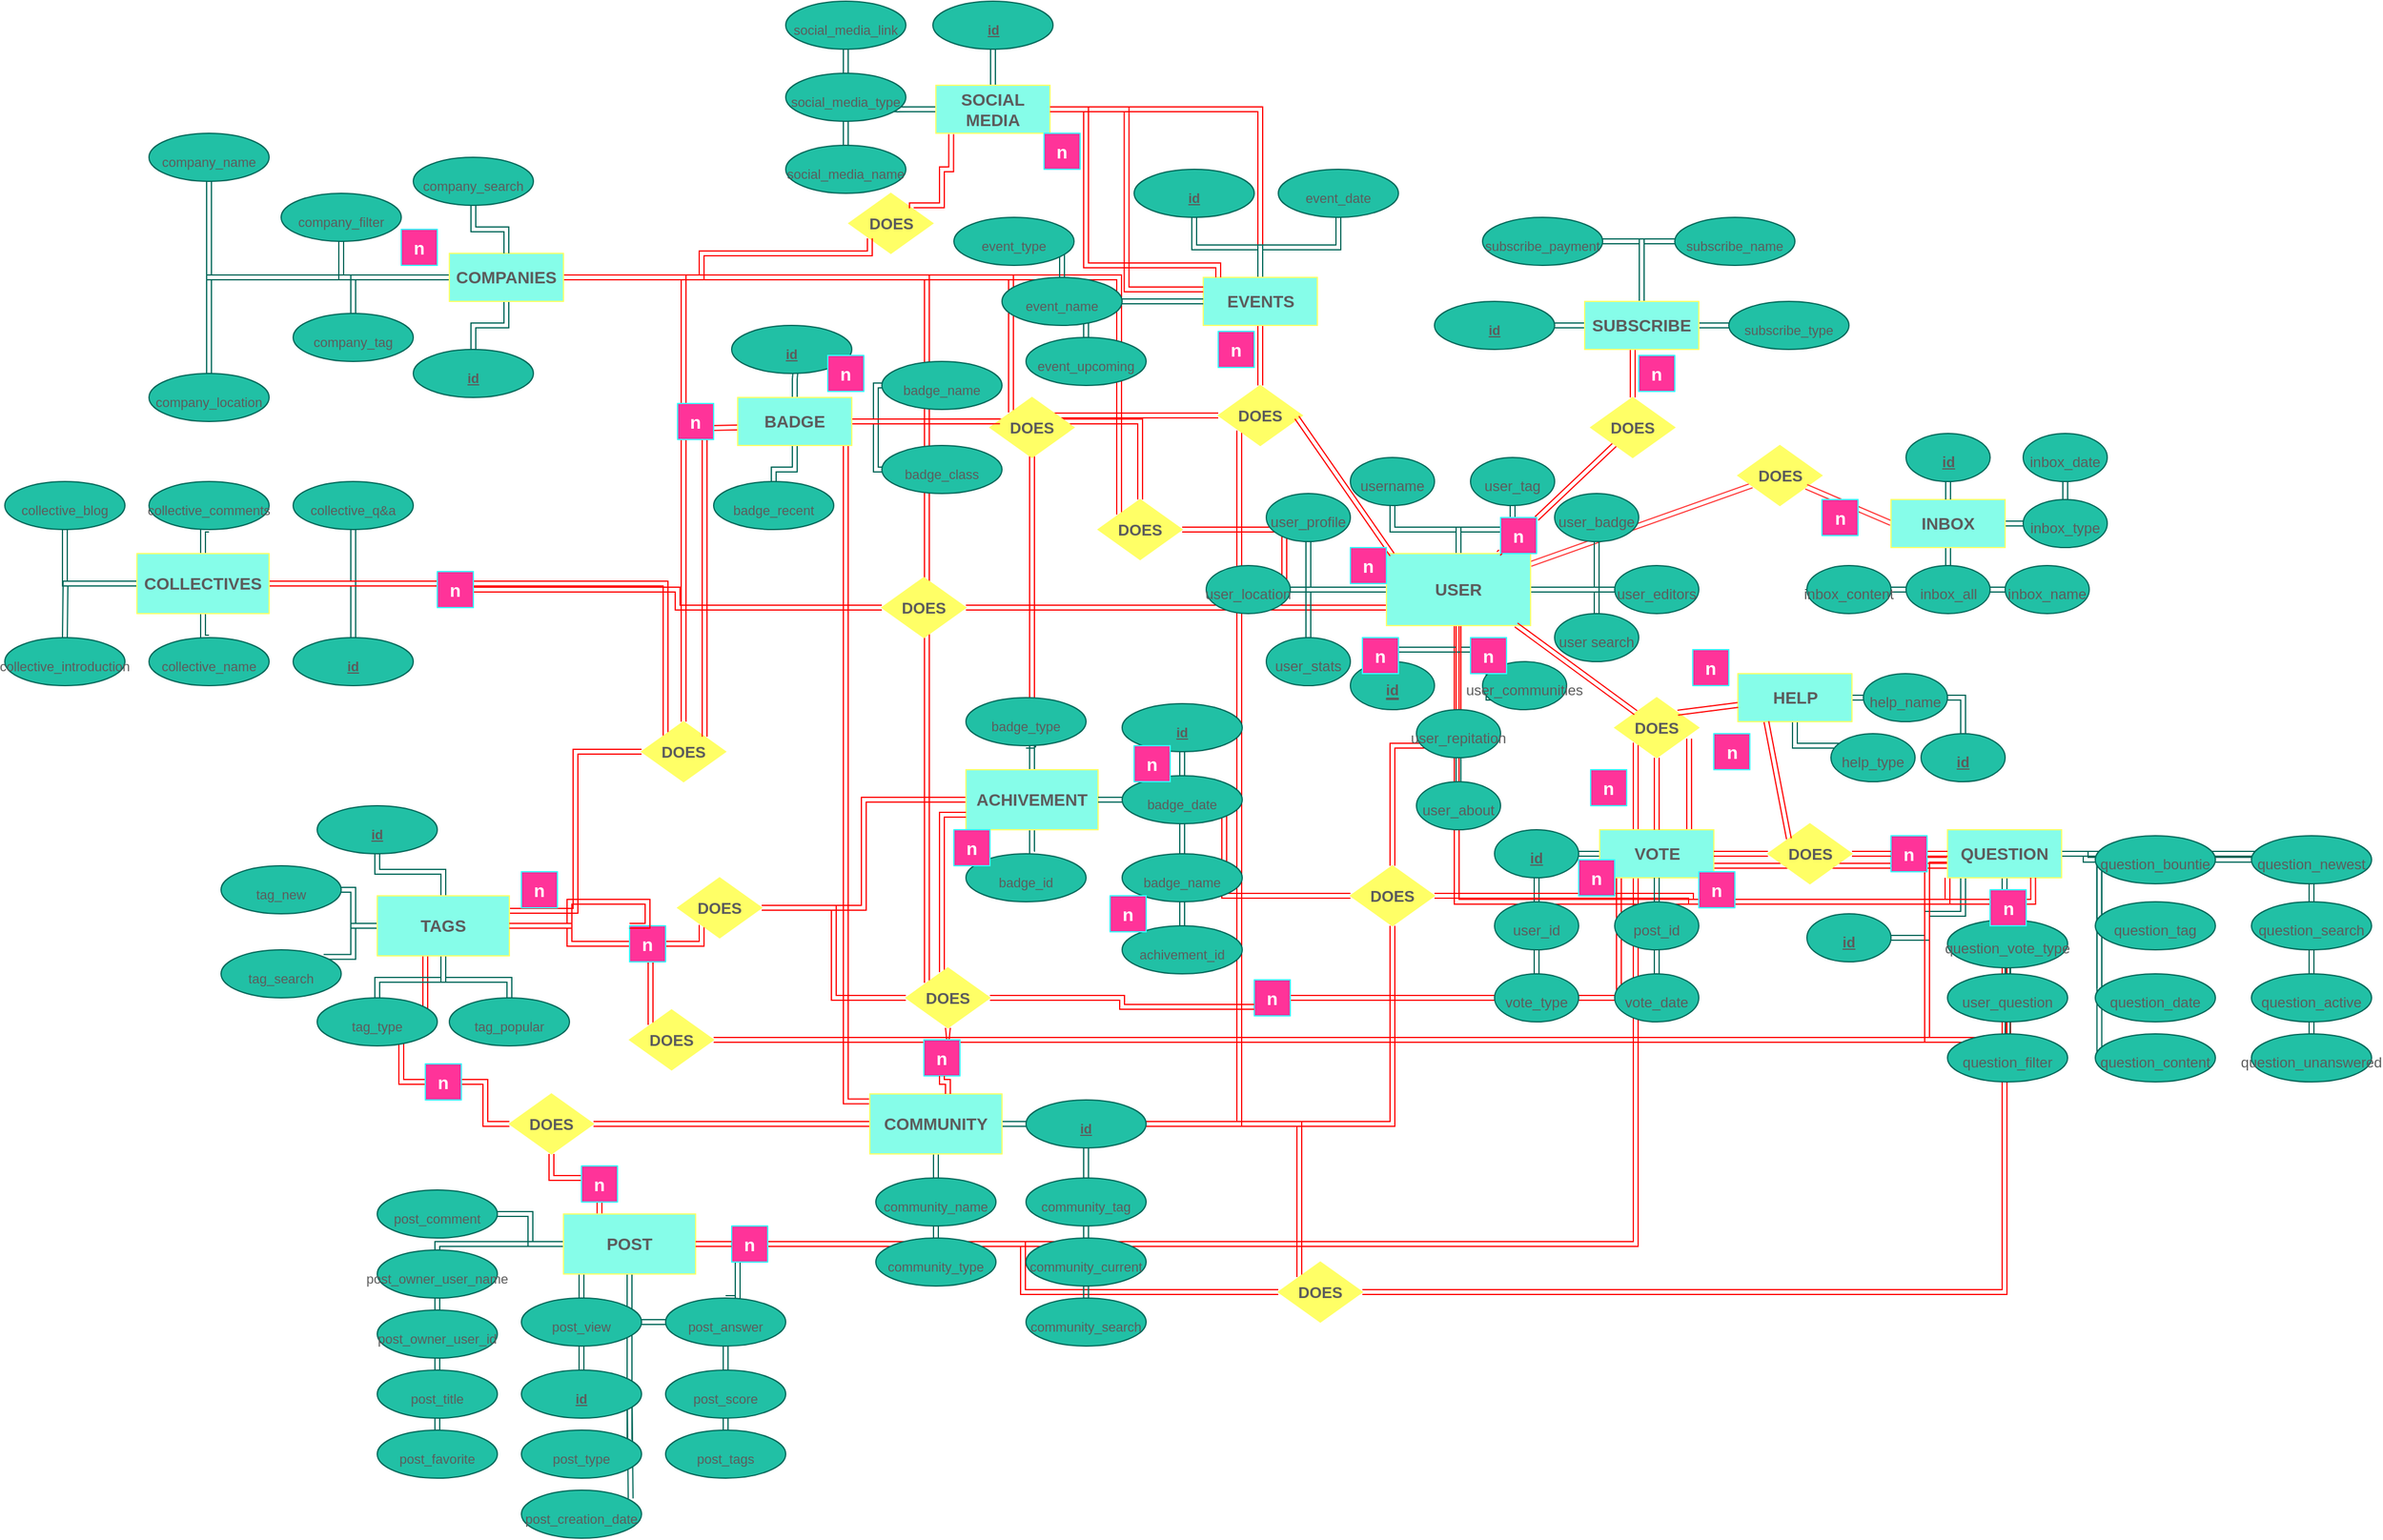 <mxfile version="20.3.0" type="device"><diagram id="8PZ86fi_BkUCdUJjjxMd" name="Page-1"><mxGraphModel dx="3422" dy="2772" grid="1" gridSize="10" guides="1" tooltips="1" connect="1" arrows="1" fold="1" page="1" pageScale="1" pageWidth="827" pageHeight="1169" math="0" shadow="0"><root><mxCell id="0"/><mxCell id="1" parent="0"/><mxCell id="ys69FrQLr6JYeMYtnc8S-38" value="" style="endArrow=none;html=1;rounded=0;strokeColor=#FF0000;fontColor=#5C5C5C;fillColor=#21C0A5;shape=link;startArrow=none;" parent="1" source="ys69FrQLr6JYeMYtnc8S-378" target="ys69FrQLr6JYeMYtnc8S-36" edge="1"><mxGeometry width="50" height="50" relative="1" as="geometry"><mxPoint x="390" y="380" as="sourcePoint"/><mxPoint x="440" y="330" as="targetPoint"/></mxGeometry></mxCell><mxCell id="ys69FrQLr6JYeMYtnc8S-368" value="" style="edgeStyle=orthogonalEdgeStyle;shape=link;rounded=0;orthogonalLoop=1;jettySize=auto;html=1;entryX=0.5;entryY=0;entryDx=0;entryDy=0;strokeColor=#FF0000;fontSize=14;fontColor=#5C5C5C;fillColor=#21C0A5;endArrow=none;" parent="1" source="ys69FrQLr6JYeMYtnc8S-268" target="ys69FrQLr6JYeMYtnc8S-367" edge="1"><mxGeometry relative="1" as="geometry"><mxPoint x="-334.909" y="819.935" as="sourcePoint"/><mxPoint x="-270" y="870" as="targetPoint"/></mxGeometry></mxCell><mxCell id="ys69FrQLr6JYeMYtnc8S-61" value="" style="endArrow=none;html=1;rounded=0;strokeColor=#FF3333;fontSize=14;fontColor=#5C5C5C;fillColor=#21C0A5;shape=link;" parent="1" source="MqGU4g0MW_f0HB3LW8s8-1" target="ys69FrQLr6JYeMYtnc8S-59" edge="1"><mxGeometry width="50" height="50" relative="1" as="geometry"><mxPoint x="650" y="380" as="sourcePoint"/><mxPoint x="700" y="330" as="targetPoint"/><Array as="points"/></mxGeometry></mxCell><mxCell id="ys69FrQLr6JYeMYtnc8S-150" style="edgeStyle=orthogonalEdgeStyle;shape=link;rounded=0;orthogonalLoop=1;jettySize=auto;html=1;entryX=1;entryY=0.5;entryDx=0;entryDy=0;strokeColor=#006658;fontSize=14;fontColor=#5C5C5C;fillColor=#21C0A5;" parent="1" source="ys69FrQLr6JYeMYtnc8S-120" target="ys69FrQLr6JYeMYtnc8S-132" edge="1"><mxGeometry relative="1" as="geometry"><Array as="points"><mxPoint x="840" y="620"/><mxPoint x="810" y="620"/><mxPoint x="810" y="640"/></Array></mxGeometry></mxCell><mxCell id="ys69FrQLr6JYeMYtnc8S-423" style="edgeStyle=orthogonalEdgeStyle;shape=link;rounded=0;orthogonalLoop=1;jettySize=auto;html=1;entryX=0.885;entryY=0.682;entryDx=0;entryDy=0;entryPerimeter=0;strokeColor=#FF0000;fontSize=15;fontColor=#FFFFFF;fillColor=#21C0A5;" parent="1" source="ys69FrQLr6JYeMYtnc8S-110" target="ys69FrQLr6JYeMYtnc8S-79" edge="1"><mxGeometry relative="1" as="geometry"/></mxCell><mxCell id="ys69FrQLr6JYeMYtnc8S-416" style="edgeStyle=orthogonalEdgeStyle;shape=link;rounded=0;orthogonalLoop=1;jettySize=auto;html=1;entryX=0;entryY=0.75;entryDx=0;entryDy=0;strokeColor=#FF0000;fontSize=15;fontColor=#FFFFFF;fillColor=#21C0A5;startArrow=none;" parent="1" source="ys69FrQLr6JYeMYtnc8S-417" target="ys69FrQLr6JYeMYtnc8S-120" edge="1"><mxGeometry relative="1" as="geometry"/></mxCell><mxCell id="ys69FrQLr6JYeMYtnc8S-410" style="edgeStyle=orthogonalEdgeStyle;shape=link;rounded=0;orthogonalLoop=1;jettySize=auto;html=1;strokeColor=#FF0000;fontSize=15;fontColor=#FFFFFF;fillColor=#21C0A5;" parent="1" source="ys69FrQLr6JYeMYtnc8S-231" target="ys69FrQLr6JYeMYtnc8S-407" edge="1"><mxGeometry relative="1" as="geometry"/></mxCell><mxCell id="ys69FrQLr6JYeMYtnc8S-414" style="edgeStyle=orthogonalEdgeStyle;shape=link;rounded=0;orthogonalLoop=1;jettySize=auto;html=1;strokeColor=#FF0000;fontSize=15;fontColor=#FFFFFF;fillColor=#21C0A5;" parent="1" source="ys69FrQLr6JYeMYtnc8S-151" target="ys69FrQLr6JYeMYtnc8S-307" edge="1"><mxGeometry relative="1" as="geometry"/></mxCell><mxCell id="ys69FrQLr6JYeMYtnc8S-413" style="edgeStyle=orthogonalEdgeStyle;shape=link;rounded=0;orthogonalLoop=1;jettySize=auto;html=1;entryX=0.5;entryY=1;entryDx=0;entryDy=0;strokeColor=#FF0000;fontSize=15;fontColor=#FFFFFF;fillColor=#21C0A5;" parent="1" source="ys69FrQLr6JYeMYtnc8S-319" target="MqGU4g0MW_f0HB3LW8s8-1" edge="1"><mxGeometry relative="1" as="geometry"/></mxCell><mxCell id="ys69FrQLr6JYeMYtnc8S-409" style="edgeStyle=orthogonalEdgeStyle;shape=link;rounded=0;orthogonalLoop=1;jettySize=auto;html=1;strokeColor=#FF0000;fontSize=15;fontColor=#FFFFFF;fillColor=#21C0A5;" parent="1" source="ys69FrQLr6JYeMYtnc8S-407" target="MqGU4g0MW_f0HB3LW8s8-1" edge="1"><mxGeometry relative="1" as="geometry"/></mxCell><mxCell id="ys69FrQLr6JYeMYtnc8S-408" style="edgeStyle=orthogonalEdgeStyle;shape=link;rounded=0;orthogonalLoop=1;jettySize=auto;html=1;entryX=0;entryY=0;entryDx=0;entryDy=0;strokeColor=#FF0000;fontSize=15;fontColor=#FFFFFF;fillColor=#21C0A5;" parent="1" source="ys69FrQLr6JYeMYtnc8S-182" target="ys69FrQLr6JYeMYtnc8S-407" edge="1"><mxGeometry relative="1" as="geometry"/></mxCell><mxCell id="ys69FrQLr6JYeMYtnc8S-338" style="edgeStyle=orthogonalEdgeStyle;shape=link;rounded=0;orthogonalLoop=1;jettySize=auto;html=1;entryX=0;entryY=1;entryDx=0;entryDy=0;strokeColor=#FF0000;fontSize=14;fontColor=#5C5C5C;fillColor=#21C0A5;" parent="1" source="ys69FrQLr6JYeMYtnc8S-302" target="ys69FrQLr6JYeMYtnc8S-151" edge="1"><mxGeometry relative="1" as="geometry"/></mxCell><mxCell id="ys69FrQLr6JYeMYtnc8S-406" style="edgeStyle=orthogonalEdgeStyle;shape=link;rounded=0;orthogonalLoop=1;jettySize=auto;html=1;strokeColor=#FF0000;fontSize=15;fontColor=#FFFFFF;fillColor=#21C0A5;" parent="1" source="ys69FrQLr6JYeMYtnc8S-169" target="ys69FrQLr6JYeMYtnc8S-151" edge="1"><mxGeometry relative="1" as="geometry"/></mxCell><mxCell id="ys69FrQLr6JYeMYtnc8S-386" value="" style="edgeStyle=orthogonalEdgeStyle;shape=link;rounded=0;orthogonalLoop=1;jettySize=auto;html=1;strokeColor=#FF0000;fontSize=14;fontColor=#5C5C5C;fillColor=#21C0A5;endArrow=none;" parent="1" source="ys69FrQLr6JYeMYtnc8S-203" target="ys69FrQLr6JYeMYtnc8S-359" edge="1"><mxGeometry relative="1" as="geometry"><mxPoint x="-570" y="345.067" as="sourcePoint"/><mxPoint x="-59.907" y="365.067" as="targetPoint"/><Array as="points"><mxPoint x="-490" y="345"/><mxPoint x="-490" y="345"/></Array></mxGeometry></mxCell><mxCell id="ys69FrQLr6JYeMYtnc8S-396" value="" style="edgeStyle=orthogonalEdgeStyle;shape=link;rounded=0;orthogonalLoop=1;jettySize=auto;html=1;entryX=0.5;entryY=0;entryDx=0;entryDy=0;strokeColor=#006658;fontSize=14;fontColor=#5C5C5C;fillColor=#21C0A5;endArrow=none;" parent="1" source="ys69FrQLr6JYeMYtnc8S-120" target="ys69FrQLr6JYeMYtnc8S-387" edge="1"><mxGeometry relative="1" as="geometry"><mxPoint x="874.5" y="595" as="sourcePoint"/><mxPoint x="877" y="720" as="targetPoint"/></mxGeometry></mxCell><mxCell id="ys69FrQLr6JYeMYtnc8S-320" style="edgeStyle=orthogonalEdgeStyle;shape=link;rounded=0;orthogonalLoop=1;jettySize=auto;html=1;strokeColor=#FF0000;fontSize=14;fontColor=#5C5C5C;fillColor=#21C0A5;startArrow=none;" parent="1" source="ys69FrQLr6JYeMYtnc8S-387" target="ys69FrQLr6JYeMYtnc8S-120" edge="1"><mxGeometry relative="1" as="geometry"><Array as="points"><mxPoint x="810" y="725"/><mxPoint x="810" y="575"/></Array></mxGeometry></mxCell><mxCell id="ys69FrQLr6JYeMYtnc8S-388" value="" style="edgeStyle=orthogonalEdgeStyle;shape=link;rounded=0;orthogonalLoop=1;jettySize=auto;html=1;strokeColor=#FF0000;fontSize=14;fontColor=#5C5C5C;fillColor=#21C0A5;endArrow=none;" parent="1" source="ys69FrQLr6JYeMYtnc8S-265" target="ys69FrQLr6JYeMYtnc8S-387" edge="1"><mxGeometry relative="1" as="geometry"><mxPoint x="-200.067" y="725.048" as="sourcePoint"/><mxPoint x="827" y="575.048" as="targetPoint"/><Array as="points"/></mxGeometry></mxCell><mxCell id="ys69FrQLr6JYeMYtnc8S-345" value="" style="edgeStyle=orthogonalEdgeStyle;shape=link;rounded=0;orthogonalLoop=1;jettySize=auto;html=1;entryX=0.5;entryY=0;entryDx=0;entryDy=0;strokeColor=#006658;fontSize=14;fontColor=#5C5C5C;fillColor=#21C0A5;endArrow=none;" parent="1" source="ys69FrQLr6JYeMYtnc8S-98" target="ys69FrQLr6JYeMYtnc8S-104" edge="1"><mxGeometry relative="1" as="geometry"><mxPoint x="537.5" y="570" as="sourcePoint"/><mxPoint x="485" y="670" as="targetPoint"/></mxGeometry></mxCell><mxCell id="ys69FrQLr6JYeMYtnc8S-381" value="" style="edgeStyle=orthogonalEdgeStyle;shape=link;rounded=0;orthogonalLoop=1;jettySize=auto;html=1;entryX=0.571;entryY=0.25;entryDx=0;entryDy=0;entryPerimeter=0;strokeColor=#006658;fontSize=10;endArrow=none;endFill=0;fontColor=#5C5C5C;" parent="1" source="MqGU4g0MW_f0HB3LW8s8-1" target="ys69FrQLr6JYeMYtnc8S-380" edge="1"><mxGeometry relative="1" as="geometry"><mxPoint x="420" y="380" as="sourcePoint"/><mxPoint x="479.97" y="420" as="targetPoint"/></mxGeometry></mxCell><mxCell id="ys69FrQLr6JYeMYtnc8S-373" style="edgeStyle=orthogonalEdgeStyle;shape=link;rounded=0;orthogonalLoop=1;jettySize=auto;html=1;entryX=0;entryY=1;entryDx=0;entryDy=0;strokeColor=#FF0000;fontSize=15;fontColor=#FFFFFF;fillColor=#21C0A5;" parent="1" source="ys69FrQLr6JYeMYtnc8S-271" target="ys69FrQLr6JYeMYtnc8S-79" edge="1"><mxGeometry relative="1" as="geometry"/></mxCell><mxCell id="ys69FrQLr6JYeMYtnc8S-366" value="" style="edgeStyle=orthogonalEdgeStyle;shape=link;rounded=0;orthogonalLoop=1;jettySize=auto;html=1;entryX=0;entryY=0.5;entryDx=0;entryDy=0;strokeColor=#FF0000;fontSize=14;fontColor=#5C5C5C;fillColor=#21C0A5;endArrow=none;" parent="1" source="ys69FrQLr6JYeMYtnc8S-249" target="ys69FrQLr6JYeMYtnc8S-364" edge="1"><mxGeometry relative="1" as="geometry"><mxPoint x="-425.0" y="655.0" as="sourcePoint"/><mxPoint x="-370" y="795.0" as="targetPoint"/><Array as="points"><mxPoint x="-440" y="700"/><mxPoint x="-460" y="700"/><mxPoint x="-460" y="760"/></Array></mxGeometry></mxCell><mxCell id="ys69FrQLr6JYeMYtnc8S-344" style="edgeStyle=orthogonalEdgeStyle;shape=link;rounded=0;orthogonalLoop=1;jettySize=auto;html=1;entryX=0;entryY=1;entryDx=0;entryDy=0;strokeColor=#FF0000;fontSize=14;fontColor=#5C5C5C;fillColor=#21C0A5;" parent="1" source="ys69FrQLr6JYeMYtnc8S-227" target="ys69FrQLr6JYeMYtnc8S-120" edge="1"><mxGeometry relative="1" as="geometry"/></mxCell><mxCell id="ys69FrQLr6JYeMYtnc8S-352" style="edgeStyle=orthogonalEdgeStyle;shape=link;rounded=0;orthogonalLoop=1;jettySize=auto;html=1;strokeColor=#FF0000;fontSize=14;fontColor=#5C5C5C;fillColor=#21C0A5;" parent="1" source="ys69FrQLr6JYeMYtnc8S-349" target="ys69FrQLr6JYeMYtnc8S-120" edge="1"><mxGeometry relative="1" as="geometry"/></mxCell><mxCell id="ys69FrQLr6JYeMYtnc8S-9" style="edgeStyle=orthogonalEdgeStyle;rounded=0;orthogonalLoop=1;jettySize=auto;html=1;fontSize=10;strokeColor=#006658;endArrow=none;endFill=0;shape=link;fontColor=#5C5C5C;" parent="1" source="MqGU4g0MW_f0HB3LW8s8-1" target="MqGU4g0MW_f0HB3LW8s8-4" edge="1"><mxGeometry relative="1" as="geometry"/></mxCell><mxCell id="ys69FrQLr6JYeMYtnc8S-11" style="edgeStyle=orthogonalEdgeStyle;rounded=0;orthogonalLoop=1;jettySize=auto;html=1;entryX=0;entryY=0.5;entryDx=0;entryDy=0;fontSize=10;endArrow=none;endFill=0;shape=link;strokeColor=#006658;fontColor=#5C5C5C;" parent="1" source="MqGU4g0MW_f0HB3LW8s8-1" target="MqGU4g0MW_f0HB3LW8s8-8" edge="1"><mxGeometry relative="1" as="geometry"/></mxCell><mxCell id="ys69FrQLr6JYeMYtnc8S-19" style="edgeStyle=orthogonalEdgeStyle;rounded=0;orthogonalLoop=1;jettySize=auto;html=1;entryX=0.5;entryY=1;entryDx=0;entryDy=0;fontSize=10;endArrow=none;endFill=0;shape=link;strokeColor=#006658;fontColor=#5C5C5C;" parent="1" source="MqGU4g0MW_f0HB3LW8s8-1" target="MqGU4g0MW_f0HB3LW8s8-2" edge="1"><mxGeometry relative="1" as="geometry"/></mxCell><mxCell id="ys69FrQLr6JYeMYtnc8S-25" style="edgeStyle=orthogonalEdgeStyle;shape=link;rounded=0;orthogonalLoop=1;jettySize=auto;html=1;strokeColor=#006658;fontSize=10;endArrow=none;endFill=0;fontColor=#5C5C5C;" parent="1" source="MqGU4g0MW_f0HB3LW8s8-1" target="MqGU4g0MW_f0HB3LW8s8-9" edge="1"><mxGeometry relative="1" as="geometry"/></mxCell><mxCell id="ys69FrQLr6JYeMYtnc8S-26" style="edgeStyle=orthogonalEdgeStyle;shape=link;rounded=0;orthogonalLoop=1;jettySize=auto;html=1;entryX=0.5;entryY=0;entryDx=0;entryDy=0;strokeColor=#006658;fontSize=10;endArrow=none;endFill=0;fontColor=#5C5C5C;" parent="1" source="MqGU4g0MW_f0HB3LW8s8-1" target="MqGU4g0MW_f0HB3LW8s8-11" edge="1"><mxGeometry relative="1" as="geometry"/></mxCell><mxCell id="ys69FrQLr6JYeMYtnc8S-29" style="edgeStyle=orthogonalEdgeStyle;shape=link;rounded=0;orthogonalLoop=1;jettySize=auto;html=1;entryX=0.429;entryY=0.25;entryDx=0;entryDy=0;entryPerimeter=0;strokeColor=#006658;fontSize=10;endArrow=none;endFill=0;fontColor=#5C5C5C;" parent="1" source="MqGU4g0MW_f0HB3LW8s8-1" target="MqGU4g0MW_f0HB3LW8s8-13" edge="1"><mxGeometry relative="1" as="geometry"/></mxCell><mxCell id="ys69FrQLr6JYeMYtnc8S-30" style="edgeStyle=orthogonalEdgeStyle;shape=link;rounded=0;orthogonalLoop=1;jettySize=auto;html=1;entryX=0.571;entryY=0.25;entryDx=0;entryDy=0;entryPerimeter=0;strokeColor=#006658;fontSize=10;endArrow=none;endFill=0;fontColor=#5C5C5C;startArrow=none;" parent="1" source="ys69FrQLr6JYeMYtnc8S-380" target="MqGU4g0MW_f0HB3LW8s8-14" edge="1"><mxGeometry relative="1" as="geometry"/></mxCell><mxCell id="ys69FrQLr6JYeMYtnc8S-31" style="edgeStyle=orthogonalEdgeStyle;shape=link;rounded=0;orthogonalLoop=1;jettySize=auto;html=1;entryX=1;entryY=0.5;entryDx=0;entryDy=0;strokeColor=#006658;fontSize=10;endArrow=none;endFill=0;fontColor=#5C5C5C;" parent="1" source="MqGU4g0MW_f0HB3LW8s8-1" target="MqGU4g0MW_f0HB3LW8s8-7" edge="1"><mxGeometry relative="1" as="geometry"/></mxCell><mxCell id="ys69FrQLr6JYeMYtnc8S-32" style="edgeStyle=orthogonalEdgeStyle;shape=link;rounded=0;orthogonalLoop=1;jettySize=auto;html=1;entryX=0.5;entryY=1;entryDx=0;entryDy=0;strokeColor=#006658;fontSize=10;endArrow=none;endFill=0;fontColor=#5C5C5C;" parent="1" source="MqGU4g0MW_f0HB3LW8s8-1" target="MqGU4g0MW_f0HB3LW8s8-5" edge="1"><mxGeometry relative="1" as="geometry"/></mxCell><mxCell id="ys69FrQLr6JYeMYtnc8S-33" style="edgeStyle=orthogonalEdgeStyle;shape=link;rounded=0;orthogonalLoop=1;jettySize=auto;html=1;strokeColor=#006658;fontSize=10;endArrow=none;endFill=0;fontColor=#5C5C5C;" parent="1" source="MqGU4g0MW_f0HB3LW8s8-1" target="MqGU4g0MW_f0HB3LW8s8-12" edge="1"><mxGeometry relative="1" as="geometry"/></mxCell><mxCell id="ys69FrQLr6JYeMYtnc8S-34" style="edgeStyle=orthogonalEdgeStyle;shape=link;rounded=0;orthogonalLoop=1;jettySize=auto;html=1;entryX=0.5;entryY=1;entryDx=0;entryDy=0;strokeColor=#006658;fontSize=10;endArrow=none;endFill=0;fontColor=#5C5C5C;" parent="1" source="MqGU4g0MW_f0HB3LW8s8-1" target="MqGU4g0MW_f0HB3LW8s8-6" edge="1"><mxGeometry relative="1" as="geometry"/></mxCell><mxCell id="ys69FrQLr6JYeMYtnc8S-35" style="edgeStyle=orthogonalEdgeStyle;shape=link;rounded=0;orthogonalLoop=1;jettySize=auto;html=1;entryX=0.5;entryY=0;entryDx=0;entryDy=0;strokeColor=#006658;fontSize=10;endArrow=none;endFill=0;fontColor=#5C5C5C;" parent="1" source="MqGU4g0MW_f0HB3LW8s8-1" target="MqGU4g0MW_f0HB3LW8s8-10" edge="1"><mxGeometry relative="1" as="geometry"/></mxCell><mxCell id="ys69FrQLr6JYeMYtnc8S-354" style="edgeStyle=orthogonalEdgeStyle;shape=link;rounded=0;orthogonalLoop=1;jettySize=auto;html=1;strokeColor=#FF0000;fontSize=14;fontColor=#5C5C5C;fillColor=#21C0A5;" parent="1" source="MqGU4g0MW_f0HB3LW8s8-1" target="ys69FrQLr6JYeMYtnc8S-319" edge="1"><mxGeometry relative="1" as="geometry"/></mxCell><mxCell id="MqGU4g0MW_f0HB3LW8s8-1" value="&lt;b&gt;&lt;font style=&quot;font-size: 14px;&quot;&gt;USER&lt;/font&gt;&lt;/b&gt;" style="rounded=0;whiteSpace=wrap;html=1;strokeColor=#FFFF66;fontColor=#5C5C5C;fillColor=#86FDE9;" parent="1" vertex="1"><mxGeometry x="360" y="320" width="120" height="60" as="geometry"/></mxCell><mxCell id="MqGU4g0MW_f0HB3LW8s8-2" value="&lt;div style=&quot;text-align: justify;&quot;&gt;&lt;span style=&quot;font-size: 12px; background-color: initial;&quot;&gt;username&lt;/span&gt;&lt;/div&gt;" style="ellipse;whiteSpace=wrap;html=1;strokeColor=#006658;fontSize=24;fontColor=#5C5C5C;fillColor=#21C0A5;" parent="1" vertex="1"><mxGeometry x="330" y="240" width="70" height="40" as="geometry"/></mxCell><mxCell id="MqGU4g0MW_f0HB3LW8s8-4" value="&lt;div style=&quot;text-align: justify;&quot;&gt;&lt;span style=&quot;font-size: 12px; background-color: initial;&quot;&gt;user_tag&lt;/span&gt;&lt;/div&gt;" style="ellipse;whiteSpace=wrap;html=1;strokeColor=#006658;fontSize=24;fontColor=#5C5C5C;fillColor=#21C0A5;" parent="1" vertex="1"><mxGeometry x="430" y="240" width="70" height="40" as="geometry"/></mxCell><mxCell id="MqGU4g0MW_f0HB3LW8s8-5" value="&lt;div style=&quot;text-align: justify;&quot;&gt;&lt;span style=&quot;font-size: 12px; background-color: initial;&quot;&gt;user_profile&lt;/span&gt;&lt;/div&gt;" style="ellipse;whiteSpace=wrap;html=1;strokeColor=#006658;fontSize=24;fontColor=#5C5C5C;fillColor=#21C0A5;" parent="1" vertex="1"><mxGeometry x="260" y="270" width="70" height="40" as="geometry"/></mxCell><mxCell id="MqGU4g0MW_f0HB3LW8s8-6" value="&lt;div style=&quot;text-align: justify;&quot;&gt;&lt;span style=&quot;font-size: 12px; background-color: initial;&quot;&gt;user_badge&lt;/span&gt;&lt;/div&gt;" style="ellipse;whiteSpace=wrap;html=1;strokeColor=#006658;fontSize=24;fontColor=#5C5C5C;fillColor=#21C0A5;" parent="1" vertex="1"><mxGeometry x="500" y="270" width="70" height="40" as="geometry"/></mxCell><mxCell id="MqGU4g0MW_f0HB3LW8s8-7" value="&lt;div style=&quot;text-align: justify;&quot;&gt;&lt;span style=&quot;font-size: 12px; background-color: initial;&quot;&gt;user_location&lt;/span&gt;&lt;/div&gt;" style="ellipse;whiteSpace=wrap;html=1;strokeColor=#006658;fontSize=24;fontColor=#5C5C5C;fillColor=#21C0A5;" parent="1" vertex="1"><mxGeometry x="210" y="330" width="70" height="40" as="geometry"/></mxCell><mxCell id="MqGU4g0MW_f0HB3LW8s8-8" value="&lt;div style=&quot;text-align: justify;&quot;&gt;&lt;font style=&quot;background-color: initial; font-size: 12px;&quot;&gt;user_editors&lt;/font&gt;&lt;span style=&quot;background-color: initial; color: rgba(0, 0, 0, 0); font-family: monospace; text-align: start; font-size: 0px;&quot;&gt;%3CmxGraphModel%3E%3Croot%3E%3CmxCell%20id%3D%220%22%2F%3E%3CmxCell%20id%3D%221%22%20parent%3D%220%22%2F%3E%3CmxCell%20id%3D%222%22%20value%3D%22%26lt%3Bfont%20style%3D%26quot%3Bfont-size%3A%2012px%3B%26quot%3B%26gt%3Buser_badge%26lt%3B%2Ffont%26gt%3B%22%20style%3D%22ellipse%3BwhiteSpace%3Dwrap%3Bhtml%3D1%3BstrokeColor%3D%23006658%3BfontSize%3D24%3BfontColor%3D%235C5C5C%3BfillColor%3D%2321C0A5%3B%22%20vertex%3D%221%22%20parent%3D%221%22%3E%3CmxGeometry%20x%3D%22510%22%20y%3D%22250%22%20width%3D%2270%22%20height%3D%2240%22%20as%3D%22geometry%22%2F%3E%3C%2FmxCell%3E%3C%2Froot%3E%3C%2FmxGraphModel%3E&lt;/span&gt;&lt;/div&gt;" style="ellipse;whiteSpace=wrap;html=1;strokeColor=#006658;fontSize=24;fontColor=#5C5C5C;fillColor=#21C0A5;" parent="1" vertex="1"><mxGeometry x="550" y="330" width="70" height="40" as="geometry"/></mxCell><mxCell id="MqGU4g0MW_f0HB3LW8s8-9" value="&lt;div style=&quot;text-align: justify;&quot;&gt;&lt;span style=&quot;font-size: 12px; background-color: initial;&quot;&gt;user_repitation&lt;/span&gt;&lt;/div&gt;" style="ellipse;whiteSpace=wrap;html=1;strokeColor=#006658;fontSize=24;fontColor=#5C5C5C;fillColor=#21C0A5;" parent="1" vertex="1"><mxGeometry x="385" y="450" width="70" height="40" as="geometry"/></mxCell><mxCell id="MqGU4g0MW_f0HB3LW8s8-10" value="&lt;div style=&quot;text-align: justify;&quot;&gt;&lt;span style=&quot;font-size: 12px; background-color: initial;&quot;&gt;user search&lt;/span&gt;&lt;/div&gt;" style="ellipse;whiteSpace=wrap;html=1;strokeColor=#006658;fontSize=24;fontColor=#5C5C5C;fillColor=#21C0A5;" parent="1" vertex="1"><mxGeometry x="500" y="370" width="70" height="40" as="geometry"/></mxCell><mxCell id="MqGU4g0MW_f0HB3LW8s8-11" value="&lt;font style=&quot;font-size: 12px;&quot;&gt;user_about&lt;/font&gt;&lt;span style=&quot;color: rgba(0, 0, 0, 0); font-family: monospace; font-size: 0px; text-align: start;&quot;&gt;%3CmxGraphModel%3E%3Croot%3E%3CmxCell%20id%3D%220%22%2F%3E%3CmxCell%20id%3D%221%22%20parent%3D%220%22%2F%3E%3CmxCell%20id%3D%222%22%20value%3D%22%26lt%3Bfont%20style%3D%26quot%3Bfont-size%3A%2012px%3B%26quot%3B%26gt%3Buser_badge%26lt%3B%2Ffont%26gt%3B%22%20style%3D%22ellipse%3BwhiteSpace%3Dwrap%3Bhtml%3D1%3BstrokeColor%3D%23006658%3BfontSize%3D24%3BfontColor%3D%235C5C5C%3BfillColor%3D%2321C0A5%3B%22%20vertex%3D%221%22%20parent%3D%221%22%3E%3CmxGeometry%20x%3D%22510%22%20y%3D%22250%22%20width%3D%2270%22%20height%3D%2240%22%20as%3D%22geometry%22%2F%3E%3C%2FmxCell%3E%3C%2Froot%3E%3C%2FmxGraphModel%3E&lt;/span&gt;" style="ellipse;whiteSpace=wrap;html=1;strokeColor=#006658;fontSize=24;fontColor=#5C5C5C;fillColor=#21C0A5;" parent="1" vertex="1"><mxGeometry x="385" y="510" width="70" height="40" as="geometry"/></mxCell><mxCell id="MqGU4g0MW_f0HB3LW8s8-12" value="&lt;font style=&quot;font-size: 12px;&quot;&gt;user_stats&lt;/font&gt;" style="ellipse;whiteSpace=wrap;html=1;strokeColor=#006658;fontSize=24;fontColor=#5C5C5C;fillColor=#21C0A5;" parent="1" vertex="1"><mxGeometry x="260" y="390" width="70" height="40" as="geometry"/></mxCell><mxCell id="MqGU4g0MW_f0HB3LW8s8-13" value="&lt;u&gt;&lt;b&gt;&lt;font style=&quot;font-size: 12px;&quot;&gt;id&lt;/font&gt;&lt;span style=&quot;color: rgba(0, 0, 0, 0); font-family: monospace; font-size: 0px; text-align: start;&quot;&gt;%3CmxGraphModel%3E%3Croot%3E%3CmxCell%20id%3D%220%22%2F%3E%3CmxCell%20id%3D%221%22%20parent%3D%220%22%2F%3E%3CmxCell%20id%3D%222%22%20value%3D%22%26lt%3Bfont%20style%3D%26quot%3Bfont-size%3A%2012px%3B%26quot%3B%26gt%3Buser_badge%26lt%3B%2Ffont%26gt%3B%22%20style%3D%22ellipse%3BwhiteSpace%3Dwrap%3Bhtml%3D1%3BstrokeColor%3D%23006658%3BfontSize%3D24%3BfontColor%3D%235C5C5C%3BfillColor%3D%2321C0A5%3B%22%20vertex%3D%221%22%20parent%3D%221%22%3E%3CmxGeometry%20x%3D%22510%22%20y%3D%22250%22%20width%3D%2270%22%20height%3D%2240%22%20as%3D%22geometry%22%2F%3E%3C%2FmxCell%3E%3C%2Froot%3E%3C%2FmxGraphModel%3E&lt;/span&gt;&lt;/b&gt;&lt;/u&gt;" style="ellipse;whiteSpace=wrap;html=1;strokeColor=#006658;fontSize=24;fontColor=#5C5C5C;fillColor=#21C0A5;" parent="1" vertex="1"><mxGeometry x="330" y="410" width="70" height="40" as="geometry"/></mxCell><mxCell id="MqGU4g0MW_f0HB3LW8s8-14" value="&lt;font style=&quot;font-size: 12px;&quot;&gt;user_communities&lt;/font&gt;" style="ellipse;whiteSpace=wrap;html=1;strokeColor=#006658;fontSize=24;fontColor=#5C5C5C;fillColor=#21C0A5;" parent="1" vertex="1"><mxGeometry x="440" y="410" width="70" height="40" as="geometry"/></mxCell><mxCell id="ys69FrQLr6JYeMYtnc8S-45" style="edgeStyle=orthogonalEdgeStyle;shape=link;rounded=0;orthogonalLoop=1;jettySize=auto;html=1;strokeColor=#FF0000;fontSize=14;fontColor=#5C5C5C;fillColor=#21C0A5;entryX=0.421;entryY=0.999;entryDx=0;entryDy=0;entryPerimeter=0;" parent="1" source="ys69FrQLr6JYeMYtnc8S-36" target="ys69FrQLr6JYeMYtnc8S-43" edge="1"><mxGeometry relative="1" as="geometry"/></mxCell><mxCell id="ys69FrQLr6JYeMYtnc8S-36" value="&lt;b&gt;&lt;font style=&quot;font-size: 13px;&quot;&gt;DOES&lt;/font&gt;&lt;/b&gt;" style="rhombus;whiteSpace=wrap;html=1;fontSize=10;fillColor=#FFFF66;strokeColor=#FFFF66;fontColor=#5C5C5C;" parent="1" vertex="1"><mxGeometry x="530" y="190" width="70" height="50" as="geometry"/></mxCell><mxCell id="ys69FrQLr6JYeMYtnc8S-41" value="&lt;div style=&quot;text-align: justify;&quot;&gt;&lt;font style=&quot;font-size: 11px;&quot;&gt;subscribe_payment&lt;/font&gt;&lt;/div&gt;" style="ellipse;whiteSpace=wrap;html=1;strokeColor=#006658;fontSize=24;fontColor=#5C5C5C;fillColor=#21C0A5;" parent="1" vertex="1"><mxGeometry x="440" y="40" width="100" height="40" as="geometry"/></mxCell><mxCell id="ys69FrQLr6JYeMYtnc8S-54" style="edgeStyle=orthogonalEdgeStyle;shape=link;rounded=0;orthogonalLoop=1;jettySize=auto;html=1;entryX=0;entryY=0.5;entryDx=0;entryDy=0;strokeColor=#006658;fontSize=14;fontColor=#5C5C5C;fillColor=#21C0A5;" parent="1" source="ys69FrQLr6JYeMYtnc8S-43" target="ys69FrQLr6JYeMYtnc8S-47" edge="1"><mxGeometry relative="1" as="geometry"/></mxCell><mxCell id="ys69FrQLr6JYeMYtnc8S-56" style="edgeStyle=orthogonalEdgeStyle;shape=link;rounded=0;orthogonalLoop=1;jettySize=auto;html=1;strokeColor=#006658;fontSize=14;fontColor=#5C5C5C;fillColor=#21C0A5;" parent="1" source="ys69FrQLr6JYeMYtnc8S-43" target="ys69FrQLr6JYeMYtnc8S-48" edge="1"><mxGeometry relative="1" as="geometry"/></mxCell><mxCell id="ys69FrQLr6JYeMYtnc8S-57" style="edgeStyle=orthogonalEdgeStyle;shape=link;rounded=0;orthogonalLoop=1;jettySize=auto;html=1;entryX=1;entryY=0.5;entryDx=0;entryDy=0;strokeColor=#006658;fontSize=14;fontColor=#5C5C5C;fillColor=#21C0A5;" parent="1" source="ys69FrQLr6JYeMYtnc8S-43" target="ys69FrQLr6JYeMYtnc8S-41" edge="1"><mxGeometry relative="1" as="geometry"/></mxCell><mxCell id="ys69FrQLr6JYeMYtnc8S-58" style="edgeStyle=orthogonalEdgeStyle;shape=link;rounded=0;orthogonalLoop=1;jettySize=auto;html=1;entryX=0;entryY=0.5;entryDx=0;entryDy=0;strokeColor=#006658;fontSize=14;fontColor=#5C5C5C;fillColor=#21C0A5;" parent="1" source="ys69FrQLr6JYeMYtnc8S-43" target="ys69FrQLr6JYeMYtnc8S-46" edge="1"><mxGeometry relative="1" as="geometry"/></mxCell><mxCell id="ys69FrQLr6JYeMYtnc8S-43" value="&lt;b&gt;&lt;font style=&quot;font-size: 14px;&quot;&gt;SUBSCRIBE&lt;/font&gt;&lt;/b&gt;" style="rounded=0;whiteSpace=wrap;html=1;strokeColor=#FFFF66;fontColor=#5C5C5C;fillColor=#86FDE9;" parent="1" vertex="1"><mxGeometry x="525" y="110" width="95" height="40" as="geometry"/></mxCell><mxCell id="ys69FrQLr6JYeMYtnc8S-46" value="&lt;div style=&quot;text-align: justify;&quot;&gt;&lt;font style=&quot;font-size: 11px;&quot;&gt;subscribe_name&lt;/font&gt;&lt;/div&gt;" style="ellipse;whiteSpace=wrap;html=1;strokeColor=#006658;fontSize=24;fontColor=#5C5C5C;fillColor=#21C0A5;" parent="1" vertex="1"><mxGeometry x="600" y="40" width="100" height="40" as="geometry"/></mxCell><mxCell id="ys69FrQLr6JYeMYtnc8S-47" value="&lt;div style=&quot;text-align: justify;&quot;&gt;&lt;font style=&quot;font-size: 11px;&quot;&gt;subscribe_type&lt;/font&gt;&lt;/div&gt;" style="ellipse;whiteSpace=wrap;html=1;strokeColor=#006658;fontSize=24;fontColor=#5C5C5C;fillColor=#21C0A5;" parent="1" vertex="1"><mxGeometry x="645" y="110" width="100" height="40" as="geometry"/></mxCell><mxCell id="ys69FrQLr6JYeMYtnc8S-48" value="&lt;div style=&quot;text-align: justify;&quot;&gt;&lt;font style=&quot;font-size: 11px;&quot;&gt;&lt;u&gt;&lt;b&gt;id&lt;/b&gt;&lt;/u&gt;&lt;/font&gt;&lt;/div&gt;" style="ellipse;whiteSpace=wrap;html=1;strokeColor=#006658;fontSize=24;fontColor=#5C5C5C;fillColor=#21C0A5;" parent="1" vertex="1"><mxGeometry x="400" y="110" width="100" height="40" as="geometry"/></mxCell><mxCell id="ys69FrQLr6JYeMYtnc8S-59" value="&lt;b&gt;&lt;font style=&quot;font-size: 13px;&quot;&gt;DOES&lt;/font&gt;&lt;/b&gt;" style="rhombus;whiteSpace=wrap;html=1;fontSize=10;fillColor=#FFFF66;strokeColor=#FFFF66;fontColor=#5C5C5C;" parent="1" vertex="1"><mxGeometry x="652.5" y="230" width="70" height="50" as="geometry"/></mxCell><mxCell id="ys69FrQLr6JYeMYtnc8S-62" value="" style="endArrow=none;html=1;rounded=0;strokeColor=#FF3333;fontSize=14;fontColor=#5C5C5C;fillColor=#21C0A5;shape=link;" parent="1" source="ys69FrQLr6JYeMYtnc8S-59" edge="1"><mxGeometry width="50" height="50" relative="1" as="geometry"><mxPoint x="700" y="295.18" as="sourcePoint"/><mxPoint x="780" y="294.62" as="targetPoint"/><Array as="points"/></mxGeometry></mxCell><mxCell id="ys69FrQLr6JYeMYtnc8S-72" style="edgeStyle=orthogonalEdgeStyle;shape=link;rounded=0;orthogonalLoop=1;jettySize=auto;html=1;strokeColor=#006658;fontSize=14;fontColor=#5C5C5C;fillColor=#21C0A5;" parent="1" source="ys69FrQLr6JYeMYtnc8S-63" target="ys69FrQLr6JYeMYtnc8S-68" edge="1"><mxGeometry relative="1" as="geometry"/></mxCell><mxCell id="ys69FrQLr6JYeMYtnc8S-74" value="" style="edgeStyle=orthogonalEdgeStyle;shape=link;rounded=0;orthogonalLoop=1;jettySize=auto;html=1;strokeColor=#006658;fontSize=14;fontColor=#5C5C5C;fillColor=#21C0A5;" parent="1" source="ys69FrQLr6JYeMYtnc8S-63" target="ys69FrQLr6JYeMYtnc8S-67" edge="1"><mxGeometry relative="1" as="geometry"/></mxCell><mxCell id="ys69FrQLr6JYeMYtnc8S-77" style="edgeStyle=orthogonalEdgeStyle;shape=link;rounded=0;orthogonalLoop=1;jettySize=auto;html=1;entryX=0;entryY=0.5;entryDx=0;entryDy=0;strokeColor=#006658;fontSize=14;fontColor=#5C5C5C;fillColor=#21C0A5;" parent="1" source="ys69FrQLr6JYeMYtnc8S-63" target="ys69FrQLr6JYeMYtnc8S-66" edge="1"><mxGeometry relative="1" as="geometry"/></mxCell><mxCell id="ys69FrQLr6JYeMYtnc8S-78" style="edgeStyle=orthogonalEdgeStyle;shape=link;rounded=0;orthogonalLoop=1;jettySize=auto;html=1;entryX=1;entryY=0.5;entryDx=0;entryDy=0;strokeColor=#006658;fontSize=14;fontColor=#5C5C5C;fillColor=#21C0A5;" parent="1" source="ys69FrQLr6JYeMYtnc8S-63" target="ys69FrQLr6JYeMYtnc8S-71" edge="1"><mxGeometry relative="1" as="geometry"/></mxCell><mxCell id="7vUe6tP1MN3WN2HNXrOe-2" style="edgeStyle=orthogonalEdgeStyle;rounded=0;orthogonalLoop=1;jettySize=auto;html=1;shape=link;strokeColor=#006658;" parent="1" source="ys69FrQLr6JYeMYtnc8S-63" target="7vUe6tP1MN3WN2HNXrOe-1" edge="1"><mxGeometry relative="1" as="geometry"/></mxCell><mxCell id="ys69FrQLr6JYeMYtnc8S-63" value="&lt;span style=&quot;font-size: 14px;&quot;&gt;&lt;b&gt;INBOX&lt;/b&gt;&lt;/span&gt;" style="rounded=0;whiteSpace=wrap;html=1;strokeColor=#FFFF66;fontColor=#5C5C5C;fillColor=#86FDE9;" parent="1" vertex="1"><mxGeometry x="780" y="275" width="95" height="40" as="geometry"/></mxCell><mxCell id="ys69FrQLr6JYeMYtnc8S-64" style="edgeStyle=orthogonalEdgeStyle;shape=link;rounded=0;orthogonalLoop=1;jettySize=auto;html=1;strokeColor=#006658;fontSize=14;fontColor=#5C5C5C;fillColor=#21C0A5;exitX=0.5;exitY=0;exitDx=0;exitDy=0;entryX=0.5;entryY=1;entryDx=0;entryDy=0;" parent="1" source="ys69FrQLr6JYeMYtnc8S-63" target="ys69FrQLr6JYeMYtnc8S-65" edge="1"><mxGeometry relative="1" as="geometry"><mxPoint x="662.5" y="120" as="sourcePoint"/><mxPoint x="875" y="250" as="targetPoint"/></mxGeometry></mxCell><mxCell id="ys69FrQLr6JYeMYtnc8S-65" value="&lt;div style=&quot;text-align: justify;&quot;&gt;&lt;span style=&quot;font-size: 12px;&quot;&gt;&lt;u&gt;&lt;b&gt;id&lt;/b&gt;&lt;/u&gt;&lt;/span&gt;&lt;/div&gt;" style="ellipse;whiteSpace=wrap;html=1;strokeColor=#006658;fontSize=24;fontColor=#5C5C5C;fillColor=#21C0A5;" parent="1" vertex="1"><mxGeometry x="792.5" y="220" width="70" height="40" as="geometry"/></mxCell><mxCell id="ys69FrQLr6JYeMYtnc8S-66" value="&lt;div style=&quot;text-align: justify;&quot;&gt;&lt;span style=&quot;font-size: 12px;&quot;&gt;inbox_name&lt;/span&gt;&lt;/div&gt;" style="ellipse;whiteSpace=wrap;html=1;strokeColor=#006658;fontSize=24;fontColor=#5C5C5C;fillColor=#21C0A5;" parent="1" vertex="1"><mxGeometry x="875" y="330" width="70" height="40" as="geometry"/></mxCell><mxCell id="ys69FrQLr6JYeMYtnc8S-67" value="&lt;div style=&quot;text-align: justify;&quot;&gt;&lt;span style=&quot;font-size: 12px;&quot;&gt;inbox_type&lt;/span&gt;&lt;/div&gt;" style="ellipse;whiteSpace=wrap;html=1;strokeColor=#006658;fontSize=24;fontColor=#5C5C5C;fillColor=#21C0A5;" parent="1" vertex="1"><mxGeometry x="890" y="275" width="70" height="40" as="geometry"/></mxCell><mxCell id="ys69FrQLr6JYeMYtnc8S-68" value="&lt;div style=&quot;text-align: justify;&quot;&gt;&lt;span style=&quot;font-size: 12px;&quot;&gt;inbox_all&lt;/span&gt;&lt;/div&gt;" style="ellipse;whiteSpace=wrap;html=1;strokeColor=#006658;fontSize=24;fontColor=#5C5C5C;fillColor=#21C0A5;" parent="1" vertex="1"><mxGeometry x="792.5" y="330" width="70" height="40" as="geometry"/></mxCell><mxCell id="ys69FrQLr6JYeMYtnc8S-71" value="&lt;div style=&quot;text-align: justify;&quot;&gt;&lt;span style=&quot;font-size: 12px;&quot;&gt;inbox_content&lt;/span&gt;&lt;/div&gt;" style="ellipse;whiteSpace=wrap;html=1;strokeColor=#006658;fontSize=24;fontColor=#5C5C5C;fillColor=#21C0A5;" parent="1" vertex="1"><mxGeometry x="710" y="330" width="70" height="40" as="geometry"/></mxCell><mxCell id="ys69FrQLr6JYeMYtnc8S-79" value="&lt;b&gt;&lt;font style=&quot;font-size: 13px;&quot;&gt;DOES&lt;/font&gt;&lt;/b&gt;" style="rhombus;whiteSpace=wrap;html=1;fontSize=10;fillColor=#FFFF66;strokeColor=#FFFF66;fontColor=#5C5C5C;" parent="1" vertex="1"><mxGeometry x="550" y="440" width="70" height="50" as="geometry"/></mxCell><mxCell id="ys69FrQLr6JYeMYtnc8S-81" value="" style="endArrow=none;html=1;rounded=0;strokeColor=#FF0000;fontColor=#5C5C5C;fillColor=#21C0A5;shape=link;entryX=0;entryY=0;entryDx=0;entryDy=0;exitX=0.9;exitY=0.991;exitDx=0;exitDy=0;exitPerimeter=0;" parent="1" source="MqGU4g0MW_f0HB3LW8s8-1" target="ys69FrQLr6JYeMYtnc8S-79" edge="1"><mxGeometry width="50" height="50" relative="1" as="geometry"><mxPoint x="479.996" y="501.5" as="sourcePoint"/><mxPoint x="613.083" y="389.995" as="targetPoint"/></mxGeometry></mxCell><mxCell id="ys69FrQLr6JYeMYtnc8S-93" style="edgeStyle=orthogonalEdgeStyle;shape=link;rounded=0;orthogonalLoop=1;jettySize=auto;html=1;strokeColor=#006658;fontSize=14;fontColor=#5C5C5C;fillColor=#21C0A5;" parent="1" source="ys69FrQLr6JYeMYtnc8S-82" target="ys69FrQLr6JYeMYtnc8S-84" edge="1"><mxGeometry relative="1" as="geometry"><mxPoint x="700" y="500" as="targetPoint"/></mxGeometry></mxCell><mxCell id="ys69FrQLr6JYeMYtnc8S-94" style="edgeStyle=orthogonalEdgeStyle;shape=link;rounded=0;orthogonalLoop=1;jettySize=auto;html=1;strokeColor=#006658;fontSize=14;fontColor=#5C5C5C;fillColor=#21C0A5;" parent="1" source="ys69FrQLr6JYeMYtnc8S-82" target="ys69FrQLr6JYeMYtnc8S-86" edge="1"><mxGeometry relative="1" as="geometry"/></mxCell><mxCell id="ys69FrQLr6JYeMYtnc8S-96" style="edgeStyle=orthogonalEdgeStyle;shape=link;rounded=0;orthogonalLoop=1;jettySize=auto;html=1;strokeColor=#006658;fontSize=14;fontColor=#5C5C5C;fillColor=#21C0A5;" parent="1" source="ys69FrQLr6JYeMYtnc8S-82" target="ys69FrQLr6JYeMYtnc8S-85" edge="1"><mxGeometry relative="1" as="geometry"/></mxCell><mxCell id="ys69FrQLr6JYeMYtnc8S-82" value="&lt;span style=&quot;font-size: 14px;&quot;&gt;&lt;b&gt;HELP&lt;/b&gt;&lt;/span&gt;" style="rounded=0;whiteSpace=wrap;html=1;strokeColor=#FFFF66;fontColor=#5C5C5C;fillColor=#86FDE9;" parent="1" vertex="1"><mxGeometry x="652.5" y="420" width="95" height="40" as="geometry"/></mxCell><mxCell id="ys69FrQLr6JYeMYtnc8S-83" value="" style="endArrow=none;html=1;rounded=0;strokeColor=#FF0000;fontColor=#5C5C5C;fillColor=#21C0A5;shape=link;exitX=1;exitY=0;exitDx=0;exitDy=0;" parent="1" source="ys69FrQLr6JYeMYtnc8S-79" target="ys69FrQLr6JYeMYtnc8S-82" edge="1"><mxGeometry width="50" height="50" relative="1" as="geometry"><mxPoint x="570.0" y="370.0" as="sourcePoint"/><mxPoint x="650" y="443" as="targetPoint"/></mxGeometry></mxCell><mxCell id="ys69FrQLr6JYeMYtnc8S-84" value="&lt;div style=&quot;text-align: justify;&quot;&gt;&lt;span style=&quot;font-size: 12px;&quot;&gt;&lt;u&gt;&lt;b&gt;id&lt;/b&gt;&lt;/u&gt;&lt;/span&gt;&lt;/div&gt;" style="ellipse;whiteSpace=wrap;html=1;strokeColor=#006658;fontSize=24;fontColor=#5C5C5C;fillColor=#21C0A5;" parent="1" vertex="1"><mxGeometry x="805" y="470" width="70" height="40" as="geometry"/></mxCell><mxCell id="ys69FrQLr6JYeMYtnc8S-85" value="&lt;div style=&quot;text-align: justify;&quot;&gt;&lt;span style=&quot;font-size: 12px;&quot;&gt;help_name&lt;/span&gt;&lt;/div&gt;" style="ellipse;whiteSpace=wrap;html=1;strokeColor=#006658;fontSize=24;fontColor=#5C5C5C;fillColor=#21C0A5;" parent="1" vertex="1"><mxGeometry x="757" y="420" width="70" height="40" as="geometry"/></mxCell><mxCell id="ys69FrQLr6JYeMYtnc8S-86" value="&lt;div style=&quot;text-align: justify;&quot;&gt;&lt;span style=&quot;font-size: 12px;&quot;&gt;help_type&lt;/span&gt;&lt;/div&gt;" style="ellipse;whiteSpace=wrap;html=1;strokeColor=#006658;fontSize=24;fontColor=#5C5C5C;fillColor=#21C0A5;" parent="1" vertex="1"><mxGeometry x="730" y="470" width="70" height="40" as="geometry"/></mxCell><mxCell id="ys69FrQLr6JYeMYtnc8S-105" style="edgeStyle=orthogonalEdgeStyle;shape=link;rounded=0;orthogonalLoop=1;jettySize=auto;html=1;strokeColor=#006658;fontSize=14;fontColor=#5C5C5C;fillColor=#21C0A5;" parent="1" source="ys69FrQLr6JYeMYtnc8S-98" target="ys69FrQLr6JYeMYtnc8S-104" edge="1"><mxGeometry relative="1" as="geometry"/></mxCell><mxCell id="ys69FrQLr6JYeMYtnc8S-107" style="edgeStyle=orthogonalEdgeStyle;shape=link;rounded=0;orthogonalLoop=1;jettySize=auto;html=1;strokeColor=#006658;fontSize=14;fontColor=#5C5C5C;fillColor=#21C0A5;" parent="1" source="ys69FrQLr6JYeMYtnc8S-98" target="ys69FrQLr6JYeMYtnc8S-100" edge="1"><mxGeometry relative="1" as="geometry"/></mxCell><mxCell id="ys69FrQLr6JYeMYtnc8S-108" style="edgeStyle=orthogonalEdgeStyle;shape=link;rounded=0;orthogonalLoop=1;jettySize=auto;html=1;entryX=0.5;entryY=0;entryDx=0;entryDy=0;strokeColor=#006658;fontSize=14;fontColor=#5C5C5C;fillColor=#21C0A5;" parent="1" source="ys69FrQLr6JYeMYtnc8S-98" target="ys69FrQLr6JYeMYtnc8S-101" edge="1"><mxGeometry relative="1" as="geometry"/></mxCell><mxCell id="ys69FrQLr6JYeMYtnc8S-109" style="edgeStyle=orthogonalEdgeStyle;shape=link;rounded=0;orthogonalLoop=1;jettySize=auto;html=1;strokeColor=#006658;fontSize=14;fontColor=#5C5C5C;fillColor=#21C0A5;startArrow=none;" parent="1" source="ys69FrQLr6JYeMYtnc8S-101" target="ys69FrQLr6JYeMYtnc8S-103" edge="1"><mxGeometry relative="1" as="geometry"/></mxCell><mxCell id="ys69FrQLr6JYeMYtnc8S-112" value="" style="edgeStyle=orthogonalEdgeStyle;shape=link;rounded=0;orthogonalLoop=1;jettySize=auto;html=1;strokeColor=#006658;fontSize=14;fontColor=#5C5C5C;fillColor=#21C0A5;" parent="1" source="ys69FrQLr6JYeMYtnc8S-98" target="ys69FrQLr6JYeMYtnc8S-100" edge="1"><mxGeometry relative="1" as="geometry"/></mxCell><mxCell id="ys69FrQLr6JYeMYtnc8S-114" style="edgeStyle=orthogonalEdgeStyle;shape=link;rounded=0;orthogonalLoop=1;jettySize=auto;html=1;entryX=0.5;entryY=0;entryDx=0;entryDy=0;strokeColor=#006658;fontSize=14;fontColor=#5C5C5C;fillColor=#21C0A5;" parent="1" source="ys69FrQLr6JYeMYtnc8S-98" target="ys69FrQLr6JYeMYtnc8S-104" edge="1"><mxGeometry relative="1" as="geometry"/></mxCell><mxCell id="ys69FrQLr6JYeMYtnc8S-116" style="edgeStyle=orthogonalEdgeStyle;shape=link;rounded=0;orthogonalLoop=1;jettySize=auto;html=1;entryX=0.5;entryY=0;entryDx=0;entryDy=0;strokeColor=#006658;fontSize=14;fontColor=#5C5C5C;fillColor=#21C0A5;startArrow=none;" parent="1" source="ys69FrQLr6JYeMYtnc8S-104" target="ys69FrQLr6JYeMYtnc8S-102" edge="1"><mxGeometry relative="1" as="geometry"/></mxCell><mxCell id="ys69FrQLr6JYeMYtnc8S-117" style="edgeStyle=orthogonalEdgeStyle;shape=link;rounded=0;orthogonalLoop=1;jettySize=auto;html=1;strokeColor=#006658;fontSize=14;fontColor=#5C5C5C;fillColor=#21C0A5;" parent="1" source="ys69FrQLr6JYeMYtnc8S-98" target="ys69FrQLr6JYeMYtnc8S-100" edge="1"><mxGeometry relative="1" as="geometry"/></mxCell><mxCell id="ys69FrQLr6JYeMYtnc8S-98" value="&lt;span style=&quot;font-size: 14px;&quot;&gt;&lt;b&gt;VOTE&lt;/b&gt;&lt;/span&gt;" style="rounded=0;whiteSpace=wrap;html=1;strokeColor=#FFFF66;fontColor=#5C5C5C;fillColor=#86FDE9;" parent="1" vertex="1"><mxGeometry x="537.5" y="550" width="95" height="40" as="geometry"/></mxCell><mxCell id="ys69FrQLr6JYeMYtnc8S-99" value="" style="endArrow=none;html=1;rounded=0;strokeColor=#FF0000;fontColor=#5C5C5C;fillColor=#21C0A5;shape=link;" parent="1" source="ys69FrQLr6JYeMYtnc8S-79" target="ys69FrQLr6JYeMYtnc8S-98" edge="1"><mxGeometry width="50" height="50" relative="1" as="geometry"><mxPoint x="500.0" y="480.0" as="sourcePoint"/><mxPoint x="599.5" y="553.04" as="targetPoint"/></mxGeometry></mxCell><mxCell id="ys69FrQLr6JYeMYtnc8S-100" value="&lt;div style=&quot;text-align: justify;&quot;&gt;&lt;span style=&quot;font-size: 12px;&quot;&gt;&lt;u&gt;&lt;b&gt;id&lt;/b&gt;&lt;/u&gt;&lt;/span&gt;&lt;/div&gt;" style="ellipse;whiteSpace=wrap;html=1;strokeColor=#006658;fontSize=24;fontColor=#5C5C5C;fillColor=#21C0A5;" parent="1" vertex="1"><mxGeometry x="450" y="550" width="70" height="40" as="geometry"/></mxCell><mxCell id="ys69FrQLr6JYeMYtnc8S-102" value="&lt;div style=&quot;text-align: justify;&quot;&gt;&lt;span style=&quot;font-size: 12px;&quot;&gt;vote_type&lt;/span&gt;&lt;/div&gt;" style="ellipse;whiteSpace=wrap;html=1;strokeColor=#006658;fontSize=24;fontColor=#5C5C5C;fillColor=#21C0A5;" parent="1" vertex="1"><mxGeometry x="450" y="670" width="70" height="40" as="geometry"/></mxCell><mxCell id="ys69FrQLr6JYeMYtnc8S-103" value="&lt;div style=&quot;text-align: justify;&quot;&gt;&lt;span style=&quot;font-size: 12px;&quot;&gt;vote_date&lt;/span&gt;&lt;/div&gt;" style="ellipse;whiteSpace=wrap;html=1;strokeColor=#006658;fontSize=24;fontColor=#5C5C5C;fillColor=#21C0A5;" parent="1" vertex="1"><mxGeometry x="550" y="670" width="70" height="40" as="geometry"/></mxCell><mxCell id="ys69FrQLr6JYeMYtnc8S-110" value="&lt;b&gt;&lt;font style=&quot;font-size: 13px;&quot;&gt;DOES&lt;/font&gt;&lt;/b&gt;" style="rhombus;whiteSpace=wrap;html=1;fontSize=10;fillColor=#FFFF66;strokeColor=#FFFF66;fontColor=#5C5C5C;" parent="1" vertex="1"><mxGeometry x="677.5" y="545" width="70" height="50" as="geometry"/></mxCell><mxCell id="ys69FrQLr6JYeMYtnc8S-118" value="" style="endArrow=none;html=1;rounded=0;strokeColor=#FF0000;fontColor=#5C5C5C;fillColor=#21C0A5;shape=link;exitX=0.25;exitY=1;exitDx=0;exitDy=0;entryX=0;entryY=0;entryDx=0;entryDy=0;" parent="1" source="ys69FrQLr6JYeMYtnc8S-82" target="ys69FrQLr6JYeMYtnc8S-110" edge="1"><mxGeometry width="50" height="50" relative="1" as="geometry"><mxPoint x="595" y="500" as="sourcePoint"/><mxPoint x="595" y="560" as="targetPoint"/></mxGeometry></mxCell><mxCell id="ys69FrQLr6JYeMYtnc8S-119" value="" style="endArrow=none;html=1;rounded=0;strokeColor=#FF0000;fontColor=#5C5C5C;fillColor=#21C0A5;shape=link;" parent="1" source="ys69FrQLr6JYeMYtnc8S-98" target="ys69FrQLr6JYeMYtnc8S-110" edge="1"><mxGeometry width="50" height="50" relative="1" as="geometry"><mxPoint x="630" y="584.41" as="sourcePoint"/><mxPoint x="680" y="578.0" as="targetPoint"/></mxGeometry></mxCell><mxCell id="ys69FrQLr6JYeMYtnc8S-136" style="edgeStyle=orthogonalEdgeStyle;shape=link;rounded=0;orthogonalLoop=1;jettySize=auto;html=1;strokeColor=#006658;fontSize=14;fontColor=#5C5C5C;fillColor=#21C0A5;" parent="1" source="ys69FrQLr6JYeMYtnc8S-120" target="ys69FrQLr6JYeMYtnc8S-122" edge="1"><mxGeometry relative="1" as="geometry"/></mxCell><mxCell id="ys69FrQLr6JYeMYtnc8S-137" style="edgeStyle=orthogonalEdgeStyle;shape=link;rounded=0;orthogonalLoop=1;jettySize=auto;html=1;strokeColor=#006658;fontSize=14;fontColor=#5C5C5C;fillColor=#21C0A5;" parent="1" source="ys69FrQLr6JYeMYtnc8S-120" target="ys69FrQLr6JYeMYtnc8S-130" edge="1"><mxGeometry relative="1" as="geometry"/></mxCell><mxCell id="ys69FrQLr6JYeMYtnc8S-138" style="edgeStyle=orthogonalEdgeStyle;shape=link;rounded=0;orthogonalLoop=1;jettySize=auto;html=1;strokeColor=#006658;fontSize=14;fontColor=#5C5C5C;fillColor=#21C0A5;" parent="1" source="ys69FrQLr6JYeMYtnc8S-120" target="ys69FrQLr6JYeMYtnc8S-131" edge="1"><mxGeometry relative="1" as="geometry"/></mxCell><mxCell id="ys69FrQLr6JYeMYtnc8S-139" style="edgeStyle=orthogonalEdgeStyle;shape=link;rounded=0;orthogonalLoop=1;jettySize=auto;html=1;strokeColor=#006658;fontSize=14;fontColor=#5C5C5C;fillColor=#21C0A5;" parent="1" source="ys69FrQLr6JYeMYtnc8S-120" target="ys69FrQLr6JYeMYtnc8S-134" edge="1"><mxGeometry relative="1" as="geometry"/></mxCell><mxCell id="ys69FrQLr6JYeMYtnc8S-140" style="edgeStyle=orthogonalEdgeStyle;shape=link;rounded=0;orthogonalLoop=1;jettySize=auto;html=1;strokeColor=#006658;fontSize=14;fontColor=#5C5C5C;fillColor=#21C0A5;" parent="1" source="ys69FrQLr6JYeMYtnc8S-120" target="ys69FrQLr6JYeMYtnc8S-135" edge="1"><mxGeometry relative="1" as="geometry"/></mxCell><mxCell id="ys69FrQLr6JYeMYtnc8S-141" style="edgeStyle=orthogonalEdgeStyle;shape=link;rounded=0;orthogonalLoop=1;jettySize=auto;html=1;strokeColor=#006658;fontSize=14;fontColor=#5C5C5C;fillColor=#21C0A5;" parent="1" source="ys69FrQLr6JYeMYtnc8S-120" target="ys69FrQLr6JYeMYtnc8S-124" edge="1"><mxGeometry relative="1" as="geometry"/></mxCell><mxCell id="ys69FrQLr6JYeMYtnc8S-142" style="edgeStyle=orthogonalEdgeStyle;shape=link;rounded=0;orthogonalLoop=1;jettySize=auto;html=1;strokeColor=#006658;fontSize=14;fontColor=#5C5C5C;fillColor=#21C0A5;" parent="1" source="ys69FrQLr6JYeMYtnc8S-120" target="ys69FrQLr6JYeMYtnc8S-125" edge="1"><mxGeometry relative="1" as="geometry"/></mxCell><mxCell id="ys69FrQLr6JYeMYtnc8S-143" style="edgeStyle=orthogonalEdgeStyle;shape=link;rounded=0;orthogonalLoop=1;jettySize=auto;html=1;entryX=0.5;entryY=0;entryDx=0;entryDy=0;strokeColor=#006658;fontSize=14;fontColor=#5C5C5C;fillColor=#21C0A5;startArrow=none;" parent="1" source="ys69FrQLr6JYeMYtnc8S-387" target="ys69FrQLr6JYeMYtnc8S-126" edge="1"><mxGeometry relative="1" as="geometry"/></mxCell><mxCell id="ys69FrQLr6JYeMYtnc8S-144" style="edgeStyle=orthogonalEdgeStyle;shape=link;rounded=0;orthogonalLoop=1;jettySize=auto;html=1;entryX=0.034;entryY=0.641;entryDx=0;entryDy=0;entryPerimeter=0;strokeColor=#006658;fontSize=14;fontColor=#5C5C5C;fillColor=#21C0A5;" parent="1" source="ys69FrQLr6JYeMYtnc8S-120" target="ys69FrQLr6JYeMYtnc8S-123" edge="1"><mxGeometry relative="1" as="geometry"/></mxCell><mxCell id="ys69FrQLr6JYeMYtnc8S-145" style="edgeStyle=orthogonalEdgeStyle;shape=link;rounded=0;orthogonalLoop=1;jettySize=auto;html=1;entryX=0.034;entryY=0.3;entryDx=0;entryDy=0;entryPerimeter=0;strokeColor=#006658;fontSize=14;fontColor=#5C5C5C;fillColor=#21C0A5;" parent="1" source="ys69FrQLr6JYeMYtnc8S-120" target="ys69FrQLr6JYeMYtnc8S-127" edge="1"><mxGeometry relative="1" as="geometry"/></mxCell><mxCell id="ys69FrQLr6JYeMYtnc8S-146" style="edgeStyle=orthogonalEdgeStyle;shape=link;rounded=0;orthogonalLoop=1;jettySize=auto;html=1;entryX=0.034;entryY=0.374;entryDx=0;entryDy=0;entryPerimeter=0;strokeColor=#006658;fontSize=14;fontColor=#5C5C5C;fillColor=#21C0A5;" parent="1" source="ys69FrQLr6JYeMYtnc8S-120" target="ys69FrQLr6JYeMYtnc8S-128" edge="1"><mxGeometry relative="1" as="geometry"/></mxCell><mxCell id="ys69FrQLr6JYeMYtnc8S-421" style="edgeStyle=orthogonalEdgeStyle;shape=link;rounded=0;orthogonalLoop=1;jettySize=auto;html=1;strokeColor=#FF0000;fontSize=15;fontColor=#FFFFFF;fillColor=#21C0A5;" parent="1" source="ys69FrQLr6JYeMYtnc8S-120" target="ys69FrQLr6JYeMYtnc8S-110" edge="1"><mxGeometry relative="1" as="geometry"/></mxCell><mxCell id="ys69FrQLr6JYeMYtnc8S-120" value="&lt;span style=&quot;font-size: 14px;&quot;&gt;&lt;b&gt;QUESTION&lt;/b&gt;&lt;/span&gt;" style="rounded=0;whiteSpace=wrap;html=1;strokeColor=#FFFF66;fontColor=#5C5C5C;fillColor=#86FDE9;" parent="1" vertex="1"><mxGeometry x="827" y="550" width="95" height="40" as="geometry"/></mxCell><mxCell id="ys69FrQLr6JYeMYtnc8S-121" value="" style="endArrow=none;html=1;rounded=0;strokeColor=#FF0000;fontColor=#5C5C5C;fillColor=#21C0A5;shape=link;exitX=1;exitY=0.5;exitDx=0;exitDy=0;startArrow=none;" parent="1" source="ys69FrQLr6JYeMYtnc8S-389" target="ys69FrQLr6JYeMYtnc8S-120" edge="1"><mxGeometry width="50" height="50" relative="1" as="geometry"><mxPoint x="708" y="630" as="sourcePoint"/><mxPoint x="710" y="682.5" as="targetPoint"/></mxGeometry></mxCell><mxCell id="ys69FrQLr6JYeMYtnc8S-122" value="&lt;div style=&quot;text-align: justify;&quot;&gt;&lt;span style=&quot;font-size: 12px;&quot;&gt;question_bountie&lt;/span&gt;&lt;/div&gt;" style="ellipse;whiteSpace=wrap;html=1;strokeColor=#006658;fontSize=24;fontColor=#5C5C5C;fillColor=#21C0A5;" parent="1" vertex="1"><mxGeometry x="950" y="555" width="100" height="40" as="geometry"/></mxCell><mxCell id="ys69FrQLr6JYeMYtnc8S-123" value="&lt;div style=&quot;text-align: justify;&quot;&gt;&lt;span style=&quot;font-size: 12px;&quot;&gt;question_tag&lt;/span&gt;&lt;/div&gt;" style="ellipse;whiteSpace=wrap;html=1;strokeColor=#006658;fontSize=24;fontColor=#5C5C5C;fillColor=#21C0A5;" parent="1" vertex="1"><mxGeometry x="950" y="610" width="100" height="40" as="geometry"/></mxCell><mxCell id="ys69FrQLr6JYeMYtnc8S-124" value="&lt;div style=&quot;text-align: justify;&quot;&gt;&lt;span style=&quot;font-size: 12px;&quot;&gt;question_vote_type&lt;/span&gt;&lt;/div&gt;" style="ellipse;whiteSpace=wrap;html=1;strokeColor=#006658;fontSize=24;fontColor=#5C5C5C;fillColor=#21C0A5;" parent="1" vertex="1"><mxGeometry x="827" y="625" width="100" height="40" as="geometry"/></mxCell><mxCell id="ys69FrQLr6JYeMYtnc8S-125" value="&lt;div style=&quot;text-align: justify;&quot;&gt;&lt;span style=&quot;font-size: 12px;&quot;&gt;user_question&lt;/span&gt;&lt;/div&gt;" style="ellipse;whiteSpace=wrap;html=1;strokeColor=#006658;fontSize=24;fontColor=#5C5C5C;fillColor=#21C0A5;" parent="1" vertex="1"><mxGeometry x="827" y="670" width="100" height="40" as="geometry"/></mxCell><mxCell id="ys69FrQLr6JYeMYtnc8S-126" value="&lt;div style=&quot;text-align: justify;&quot;&gt;&lt;span style=&quot;font-size: 12px;&quot;&gt;question_filter&lt;/span&gt;&lt;/div&gt;" style="ellipse;whiteSpace=wrap;html=1;strokeColor=#006658;fontSize=24;fontColor=#5C5C5C;fillColor=#21C0A5;" parent="1" vertex="1"><mxGeometry x="827" y="720" width="100" height="40" as="geometry"/></mxCell><mxCell id="ys69FrQLr6JYeMYtnc8S-127" value="&lt;div style=&quot;text-align: justify;&quot;&gt;&lt;span style=&quot;font-size: 12px;&quot;&gt;question_date&lt;/span&gt;&lt;/div&gt;" style="ellipse;whiteSpace=wrap;html=1;strokeColor=#006658;fontSize=24;fontColor=#5C5C5C;fillColor=#21C0A5;" parent="1" vertex="1"><mxGeometry x="950" y="670" width="100" height="40" as="geometry"/></mxCell><mxCell id="ys69FrQLr6JYeMYtnc8S-128" value="&lt;div style=&quot;text-align: justify;&quot;&gt;&lt;span style=&quot;font-size: 12px;&quot;&gt;question_content&lt;/span&gt;&lt;/div&gt;" style="ellipse;whiteSpace=wrap;html=1;strokeColor=#006658;fontSize=24;fontColor=#5C5C5C;fillColor=#21C0A5;" parent="1" vertex="1"><mxGeometry x="950" y="720" width="100" height="40" as="geometry"/></mxCell><mxCell id="ys69FrQLr6JYeMYtnc8S-130" value="&lt;div style=&quot;text-align: justify;&quot;&gt;&lt;span style=&quot;font-size: 12px;&quot;&gt;question_newest&lt;/span&gt;&lt;/div&gt;" style="ellipse;whiteSpace=wrap;html=1;strokeColor=#006658;fontSize=24;fontColor=#5C5C5C;fillColor=#21C0A5;" parent="1" vertex="1"><mxGeometry x="1080" y="555" width="100" height="40" as="geometry"/></mxCell><mxCell id="ys69FrQLr6JYeMYtnc8S-131" value="&lt;div style=&quot;text-align: justify;&quot;&gt;&lt;span style=&quot;font-size: 12px;&quot;&gt;question_search&lt;/span&gt;&lt;/div&gt;" style="ellipse;whiteSpace=wrap;html=1;strokeColor=#006658;fontSize=24;fontColor=#5C5C5C;fillColor=#21C0A5;" parent="1" vertex="1"><mxGeometry x="1080" y="610" width="100" height="40" as="geometry"/></mxCell><mxCell id="ys69FrQLr6JYeMYtnc8S-132" value="&lt;div style=&quot;text-align: justify;&quot;&gt;&lt;span style=&quot;font-size: 12px;&quot;&gt;&lt;u&gt;&lt;b&gt;id&lt;/b&gt;&lt;/u&gt;&lt;/span&gt;&lt;/div&gt;" style="ellipse;whiteSpace=wrap;html=1;strokeColor=#006658;fontSize=24;fontColor=#5C5C5C;fillColor=#21C0A5;" parent="1" vertex="1"><mxGeometry x="710" y="620" width="70" height="40" as="geometry"/></mxCell><mxCell id="ys69FrQLr6JYeMYtnc8S-134" value="&lt;div style=&quot;text-align: justify;&quot;&gt;&lt;span style=&quot;font-size: 12px;&quot;&gt;question_active&lt;/span&gt;&lt;/div&gt;" style="ellipse;whiteSpace=wrap;html=1;strokeColor=#006658;fontSize=24;fontColor=#5C5C5C;fillColor=#21C0A5;" parent="1" vertex="1"><mxGeometry x="1080" y="670" width="100" height="40" as="geometry"/></mxCell><mxCell id="ys69FrQLr6JYeMYtnc8S-135" value="&lt;div style=&quot;text-align: justify;&quot;&gt;&lt;span style=&quot;font-size: 12px;&quot;&gt;question_unanswered&lt;/span&gt;&lt;/div&gt;" style="ellipse;whiteSpace=wrap;html=1;strokeColor=#006658;fontSize=24;fontColor=#5C5C5C;fillColor=#21C0A5;" parent="1" vertex="1"><mxGeometry x="1080" y="720" width="100" height="40" as="geometry"/></mxCell><mxCell id="ys69FrQLr6JYeMYtnc8S-156" style="edgeStyle=orthogonalEdgeStyle;shape=link;rounded=0;orthogonalLoop=1;jettySize=auto;html=1;strokeColor=#FF0000;fontSize=14;fontColor=#5C5C5C;fillColor=#21C0A5;" parent="1" source="ys69FrQLr6JYeMYtnc8S-151" target="ys69FrQLr6JYeMYtnc8S-155" edge="1"><mxGeometry relative="1" as="geometry"/></mxCell><mxCell id="ys69FrQLr6JYeMYtnc8S-151" value="&lt;b&gt;&lt;font style=&quot;font-size: 13px;&quot;&gt;DOES&lt;/font&gt;&lt;/b&gt;" style="rhombus;whiteSpace=wrap;html=1;fontSize=10;fillColor=#FFFF66;strokeColor=#FFFF66;fontColor=#5C5C5C;" parent="1" vertex="1"><mxGeometry x="220" y="180" width="70" height="50" as="geometry"/></mxCell><mxCell id="ys69FrQLr6JYeMYtnc8S-154" value="" style="endArrow=none;html=1;rounded=0;strokeColor=#FF0000;fontColor=#5C5C5C;fillColor=#21C0A5;shape=link;entryX=0.935;entryY=0.534;entryDx=0;entryDy=0;entryPerimeter=0;" parent="1" target="ys69FrQLr6JYeMYtnc8S-151" edge="1"><mxGeometry width="50" height="50" relative="1" as="geometry"><mxPoint x="364.712" y="320.85" as="sourcePoint"/><mxPoint x="462.295" y="229.997" as="targetPoint"/></mxGeometry></mxCell><mxCell id="ys69FrQLr6JYeMYtnc8S-164" style="edgeStyle=orthogonalEdgeStyle;shape=link;rounded=0;orthogonalLoop=1;jettySize=auto;html=1;entryX=0.5;entryY=1;entryDx=0;entryDy=0;strokeColor=#006658;fontSize=14;fontColor=#5C5C5C;fillColor=#21C0A5;" parent="1" source="ys69FrQLr6JYeMYtnc8S-155" target="ys69FrQLr6JYeMYtnc8S-157" edge="1"><mxGeometry relative="1" as="geometry"/></mxCell><mxCell id="ys69FrQLr6JYeMYtnc8S-165" style="edgeStyle=orthogonalEdgeStyle;shape=link;rounded=0;orthogonalLoop=1;jettySize=auto;html=1;strokeColor=#006658;fontSize=14;fontColor=#5C5C5C;fillColor=#21C0A5;" parent="1" source="ys69FrQLr6JYeMYtnc8S-155" target="ys69FrQLr6JYeMYtnc8S-161" edge="1"><mxGeometry relative="1" as="geometry"/></mxCell><mxCell id="ys69FrQLr6JYeMYtnc8S-166" style="edgeStyle=orthogonalEdgeStyle;shape=link;rounded=0;orthogonalLoop=1;jettySize=auto;html=1;strokeColor=#006658;fontSize=14;fontColor=#5C5C5C;fillColor=#21C0A5;startArrow=none;" parent="1" source="ys69FrQLr6JYeMYtnc8S-159" target="ys69FrQLr6JYeMYtnc8S-158" edge="1"><mxGeometry relative="1" as="geometry"/></mxCell><mxCell id="ys69FrQLr6JYeMYtnc8S-167" style="edgeStyle=orthogonalEdgeStyle;shape=link;rounded=0;orthogonalLoop=1;jettySize=auto;html=1;strokeColor=#006658;fontSize=14;fontColor=#5C5C5C;fillColor=#21C0A5;" parent="1" source="ys69FrQLr6JYeMYtnc8S-155" target="ys69FrQLr6JYeMYtnc8S-159" edge="1"><mxGeometry relative="1" as="geometry"/></mxCell><mxCell id="ys69FrQLr6JYeMYtnc8S-168" style="edgeStyle=orthogonalEdgeStyle;shape=link;rounded=0;orthogonalLoop=1;jettySize=auto;html=1;strokeColor=#006658;fontSize=14;fontColor=#5C5C5C;fillColor=#21C0A5;" parent="1" source="ys69FrQLr6JYeMYtnc8S-155" target="ys69FrQLr6JYeMYtnc8S-160" edge="1"><mxGeometry relative="1" as="geometry"/></mxCell><mxCell id="ys69FrQLr6JYeMYtnc8S-155" value="&lt;b&gt;&lt;font style=&quot;font-size: 14px;&quot;&gt;EVENTS&lt;/font&gt;&lt;/b&gt;" style="rounded=0;whiteSpace=wrap;html=1;strokeColor=#FFFF66;fontColor=#5C5C5C;fillColor=#86FDE9;" parent="1" vertex="1"><mxGeometry x="207.5" y="90" width="95" height="40" as="geometry"/></mxCell><mxCell id="ys69FrQLr6JYeMYtnc8S-157" value="&lt;div style=&quot;text-align: justify;&quot;&gt;&lt;font style=&quot;font-size: 11px;&quot;&gt;&lt;u&gt;&lt;b&gt;id&lt;/b&gt;&lt;/u&gt;&lt;/font&gt;&lt;/div&gt;" style="ellipse;whiteSpace=wrap;html=1;strokeColor=#006658;fontSize=24;fontColor=#5C5C5C;fillColor=#21C0A5;" parent="1" vertex="1"><mxGeometry x="150" width="100" height="40" as="geometry"/></mxCell><mxCell id="ys69FrQLr6JYeMYtnc8S-158" value="&lt;div style=&quot;text-align: justify;&quot;&gt;&lt;span style=&quot;font-size: 11px;&quot;&gt;event_type&lt;/span&gt;&lt;/div&gt;" style="ellipse;whiteSpace=wrap;html=1;strokeColor=#006658;fontSize=24;fontColor=#5C5C5C;fillColor=#21C0A5;" parent="1" vertex="1"><mxGeometry y="40" width="100" height="40" as="geometry"/></mxCell><mxCell id="ys69FrQLr6JYeMYtnc8S-160" value="&lt;div style=&quot;text-align: justify;&quot;&gt;&lt;span style=&quot;font-size: 11px;&quot;&gt;event_upcoming&lt;/span&gt;&lt;/div&gt;" style="ellipse;whiteSpace=wrap;html=1;strokeColor=#006658;fontSize=24;fontColor=#5C5C5C;fillColor=#21C0A5;" parent="1" vertex="1"><mxGeometry x="60" y="140" width="100" height="40" as="geometry"/></mxCell><mxCell id="ys69FrQLr6JYeMYtnc8S-161" value="&lt;div style=&quot;text-align: justify;&quot;&gt;&lt;span style=&quot;font-size: 11px;&quot;&gt;event_date&lt;/span&gt;&lt;/div&gt;" style="ellipse;whiteSpace=wrap;html=1;strokeColor=#006658;fontSize=24;fontColor=#5C5C5C;fillColor=#21C0A5;" parent="1" vertex="1"><mxGeometry x="270" width="100" height="40" as="geometry"/></mxCell><mxCell id="ys69FrQLr6JYeMYtnc8S-162" style="edgeStyle=orthogonalEdgeStyle;shape=link;rounded=0;orthogonalLoop=1;jettySize=auto;html=1;exitX=0.5;exitY=1;exitDx=0;exitDy=0;strokeColor=#FF0000;fontSize=14;fontColor=#5C5C5C;fillColor=#21C0A5;" parent="1" source="ys69FrQLr6JYeMYtnc8S-161" target="ys69FrQLr6JYeMYtnc8S-161" edge="1"><mxGeometry relative="1" as="geometry"/></mxCell><mxCell id="ys69FrQLr6JYeMYtnc8S-175" style="edgeStyle=orthogonalEdgeStyle;shape=link;rounded=0;orthogonalLoop=1;jettySize=auto;html=1;strokeColor=#006658;fontSize=14;fontColor=#5C5C5C;fillColor=#21C0A5;" parent="1" source="ys69FrQLr6JYeMYtnc8S-169" target="ys69FrQLr6JYeMYtnc8S-171" edge="1"><mxGeometry relative="1" as="geometry"/></mxCell><mxCell id="ys69FrQLr6JYeMYtnc8S-176" style="edgeStyle=orthogonalEdgeStyle;shape=link;rounded=0;orthogonalLoop=1;jettySize=auto;html=1;entryX=0.92;entryY=0.753;entryDx=0;entryDy=0;entryPerimeter=0;strokeColor=#006658;fontSize=14;fontColor=#5C5C5C;fillColor=#21C0A5;" parent="1" source="ys69FrQLr6JYeMYtnc8S-169" target="ys69FrQLr6JYeMYtnc8S-173" edge="1"><mxGeometry relative="1" as="geometry"/></mxCell><mxCell id="ys69FrQLr6JYeMYtnc8S-177" style="edgeStyle=orthogonalEdgeStyle;shape=link;rounded=0;orthogonalLoop=1;jettySize=auto;html=1;strokeColor=#006658;fontSize=14;fontColor=#5C5C5C;fillColor=#21C0A5;" parent="1" source="ys69FrQLr6JYeMYtnc8S-169" target="ys69FrQLr6JYeMYtnc8S-174" edge="1"><mxGeometry relative="1" as="geometry"/></mxCell><mxCell id="ys69FrQLr6JYeMYtnc8S-178" style="edgeStyle=orthogonalEdgeStyle;shape=link;rounded=0;orthogonalLoop=1;jettySize=auto;html=1;strokeColor=#006658;fontSize=14;fontColor=#5C5C5C;fillColor=#21C0A5;" parent="1" source="ys69FrQLr6JYeMYtnc8S-169" target="ys69FrQLr6JYeMYtnc8S-172" edge="1"><mxGeometry relative="1" as="geometry"/></mxCell><mxCell id="ys69FrQLr6JYeMYtnc8S-244" style="edgeStyle=orthogonalEdgeStyle;shape=link;rounded=0;orthogonalLoop=1;jettySize=auto;html=1;entryX=0;entryY=0.25;entryDx=0;entryDy=0;strokeColor=#FF0000;fontSize=14;fontColor=#5C5C5C;fillColor=#21C0A5;" parent="1" source="ys69FrQLr6JYeMYtnc8S-169" target="ys69FrQLr6JYeMYtnc8S-155" edge="1"><mxGeometry relative="1" as="geometry"/></mxCell><mxCell id="ys69FrQLr6JYeMYtnc8S-169" value="&lt;b&gt;&lt;font style=&quot;font-size: 14px;&quot;&gt;SOCIAL MEDIA&lt;/font&gt;&lt;/b&gt;" style="rounded=0;whiteSpace=wrap;html=1;strokeColor=#FFFF66;fontColor=#5C5C5C;fillColor=#86FDE9;" parent="1" vertex="1"><mxGeometry x="-15" y="-70" width="95" height="40" as="geometry"/></mxCell><mxCell id="ys69FrQLr6JYeMYtnc8S-170" style="edgeStyle=orthogonalEdgeStyle;shape=link;rounded=0;orthogonalLoop=1;jettySize=auto;html=1;strokeColor=#FF0000;fontSize=14;fontColor=#5C5C5C;fillColor=#21C0A5;" parent="1" source="ys69FrQLr6JYeMYtnc8S-155" target="ys69FrQLr6JYeMYtnc8S-169" edge="1"><mxGeometry relative="1" as="geometry"><mxPoint x="265" y="190" as="sourcePoint"/><mxPoint x="100" y="-50" as="targetPoint"/><Array as="points"><mxPoint x="220" y="80"/><mxPoint x="110" y="80"/><mxPoint x="110" y="-50"/></Array></mxGeometry></mxCell><mxCell id="ys69FrQLr6JYeMYtnc8S-171" value="&lt;div style=&quot;text-align: justify;&quot;&gt;&lt;font style=&quot;font-size: 11px;&quot;&gt;&lt;u&gt;&lt;b&gt;id&lt;/b&gt;&lt;/u&gt;&lt;/font&gt;&lt;/div&gt;" style="ellipse;whiteSpace=wrap;html=1;strokeColor=#006658;fontSize=24;fontColor=#5C5C5C;fillColor=#21C0A5;" parent="1" vertex="1"><mxGeometry x="-17.5" y="-140" width="100" height="40" as="geometry"/></mxCell><mxCell id="ys69FrQLr6JYeMYtnc8S-172" value="&lt;div style=&quot;text-align: justify;&quot;&gt;&lt;font style=&quot;font-size: 11px;&quot;&gt;social_media_link&lt;/font&gt;&lt;/div&gt;" style="ellipse;whiteSpace=wrap;html=1;strokeColor=#006658;fontSize=24;fontColor=#5C5C5C;fillColor=#21C0A5;" parent="1" vertex="1"><mxGeometry x="-140" y="-140" width="100" height="40" as="geometry"/></mxCell><mxCell id="ys69FrQLr6JYeMYtnc8S-173" value="&lt;div style=&quot;text-align: justify;&quot;&gt;&lt;font style=&quot;font-size: 11px;&quot;&gt;social_media_type&lt;/font&gt;&lt;/div&gt;" style="ellipse;whiteSpace=wrap;html=1;strokeColor=#006658;fontSize=24;fontColor=#5C5C5C;fillColor=#21C0A5;" parent="1" vertex="1"><mxGeometry x="-140" y="-80" width="100" height="40" as="geometry"/></mxCell><mxCell id="ys69FrQLr6JYeMYtnc8S-174" value="&lt;div style=&quot;text-align: justify;&quot;&gt;&lt;font style=&quot;font-size: 11px;&quot;&gt;social_media_name&lt;/font&gt;&lt;/div&gt;" style="ellipse;whiteSpace=wrap;html=1;strokeColor=#006658;fontSize=24;fontColor=#5C5C5C;fillColor=#21C0A5;" parent="1" vertex="1"><mxGeometry x="-140" y="-20" width="100" height="40" as="geometry"/></mxCell><mxCell id="ys69FrQLr6JYeMYtnc8S-179" value="&lt;b&gt;&lt;font style=&quot;font-size: 13px;&quot;&gt;DOES&lt;/font&gt;&lt;/b&gt;" style="rhombus;whiteSpace=wrap;html=1;fontSize=10;fillColor=#FFFF66;strokeColor=#FFFF66;fontColor=#5C5C5C;" parent="1" vertex="1"><mxGeometry x="-87.5" y="20" width="70" height="50" as="geometry"/></mxCell><mxCell id="ys69FrQLr6JYeMYtnc8S-180" style="edgeStyle=orthogonalEdgeStyle;shape=link;rounded=0;orthogonalLoop=1;jettySize=auto;html=1;strokeColor=#FF0000;fontSize=14;fontColor=#5C5C5C;fillColor=#21C0A5;entryX=0.134;entryY=1.019;entryDx=0;entryDy=0;entryPerimeter=0;exitX=1;exitY=0;exitDx=0;exitDy=0;" parent="1" source="ys69FrQLr6JYeMYtnc8S-179" target="ys69FrQLr6JYeMYtnc8S-169" edge="1"><mxGeometry relative="1" as="geometry"><mxPoint x="100" y="99.99" as="sourcePoint"/><mxPoint x="-10" y="-30" as="targetPoint"/><Array as="points"><mxPoint x="-35" y="30"/><mxPoint x="-10" y="30"/><mxPoint x="-10"/><mxPoint x="-2"/></Array></mxGeometry></mxCell><mxCell id="ys69FrQLr6JYeMYtnc8S-181" style="edgeStyle=orthogonalEdgeStyle;shape=link;rounded=0;orthogonalLoop=1;jettySize=auto;html=1;strokeColor=#FF0000;fontSize=14;fontColor=#5C5C5C;fillColor=#21C0A5;exitX=0;exitY=1;exitDx=0;exitDy=0;" parent="1" source="ys69FrQLr6JYeMYtnc8S-179" target="ys69FrQLr6JYeMYtnc8S-182" edge="1"><mxGeometry relative="1" as="geometry"><mxPoint x="-69.97" y="110.0" as="sourcePoint"/><mxPoint x="-210" y="80" as="targetPoint"/><Array as="points"><mxPoint x="-70" y="70"/><mxPoint x="-210" y="70"/><mxPoint x="-210" y="90"/></Array></mxGeometry></mxCell><mxCell id="ys69FrQLr6JYeMYtnc8S-189" style="edgeStyle=orthogonalEdgeStyle;shape=link;rounded=0;orthogonalLoop=1;jettySize=auto;html=1;strokeColor=#006658;fontSize=14;fontColor=#5C5C5C;fillColor=#21C0A5;" parent="1" source="ys69FrQLr6JYeMYtnc8S-182" target="ys69FrQLr6JYeMYtnc8S-184" edge="1"><mxGeometry relative="1" as="geometry"/></mxCell><mxCell id="ys69FrQLr6JYeMYtnc8S-190" style="edgeStyle=orthogonalEdgeStyle;shape=link;rounded=0;orthogonalLoop=1;jettySize=auto;html=1;strokeColor=#006658;fontSize=14;fontColor=#5C5C5C;fillColor=#21C0A5;" parent="1" source="ys69FrQLr6JYeMYtnc8S-182" target="ys69FrQLr6JYeMYtnc8S-185" edge="1"><mxGeometry relative="1" as="geometry"/></mxCell><mxCell id="ys69FrQLr6JYeMYtnc8S-191" style="edgeStyle=orthogonalEdgeStyle;shape=link;rounded=0;orthogonalLoop=1;jettySize=auto;html=1;strokeColor=#006658;fontSize=14;fontColor=#5C5C5C;fillColor=#21C0A5;" parent="1" source="ys69FrQLr6JYeMYtnc8S-182" target="ys69FrQLr6JYeMYtnc8S-187" edge="1"><mxGeometry relative="1" as="geometry"/></mxCell><mxCell id="ys69FrQLr6JYeMYtnc8S-192" style="edgeStyle=orthogonalEdgeStyle;shape=link;rounded=0;orthogonalLoop=1;jettySize=auto;html=1;strokeColor=#006658;fontSize=14;fontColor=#5C5C5C;fillColor=#21C0A5;" parent="1" source="ys69FrQLr6JYeMYtnc8S-182" target="ys69FrQLr6JYeMYtnc8S-183" edge="1"><mxGeometry relative="1" as="geometry"/></mxCell><mxCell id="ys69FrQLr6JYeMYtnc8S-196" style="edgeStyle=orthogonalEdgeStyle;shape=link;rounded=0;orthogonalLoop=1;jettySize=auto;html=1;entryX=0.5;entryY=0;entryDx=0;entryDy=0;strokeColor=#006658;fontSize=14;fontColor=#5C5C5C;fillColor=#21C0A5;" parent="1" source="ys69FrQLr6JYeMYtnc8S-182" target="ys69FrQLr6JYeMYtnc8S-186" edge="1"><mxGeometry relative="1" as="geometry"/></mxCell><mxCell id="ys69FrQLr6JYeMYtnc8S-246" style="edgeStyle=orthogonalEdgeStyle;shape=link;rounded=0;orthogonalLoop=1;jettySize=auto;html=1;entryX=0;entryY=0;entryDx=0;entryDy=0;strokeColor=#FF0000;fontSize=14;fontColor=#5C5C5C;fillColor=#21C0A5;" parent="1" source="ys69FrQLr6JYeMYtnc8S-182" target="ys69FrQLr6JYeMYtnc8S-226" edge="1"><mxGeometry relative="1" as="geometry"/></mxCell><mxCell id="ys69FrQLr6JYeMYtnc8S-247" style="edgeStyle=orthogonalEdgeStyle;shape=link;rounded=0;orthogonalLoop=1;jettySize=auto;html=1;entryX=0.5;entryY=0;entryDx=0;entryDy=0;strokeColor=#FF0000;fontSize=14;fontColor=#5C5C5C;fillColor=#21C0A5;" parent="1" source="ys69FrQLr6JYeMYtnc8S-182" target="ys69FrQLr6JYeMYtnc8S-228" edge="1"><mxGeometry relative="1" as="geometry"/></mxCell><mxCell id="ys69FrQLr6JYeMYtnc8S-341" style="edgeStyle=orthogonalEdgeStyle;shape=link;rounded=0;orthogonalLoop=1;jettySize=auto;html=1;entryX=0;entryY=0;entryDx=0;entryDy=0;strokeColor=#FF0000;fontSize=14;fontColor=#5C5C5C;fillColor=#21C0A5;" parent="1" source="ys69FrQLr6JYeMYtnc8S-182" target="ys69FrQLr6JYeMYtnc8S-337" edge="1"><mxGeometry relative="1" as="geometry"/></mxCell><mxCell id="ys69FrQLr6JYeMYtnc8S-182" value="&lt;b&gt;&lt;font style=&quot;font-size: 14px;&quot;&gt;COMPANIES&lt;/font&gt;&lt;/b&gt;" style="rounded=0;whiteSpace=wrap;html=1;strokeColor=#FFFF66;fontColor=#5C5C5C;fillColor=#86FDE9;" parent="1" vertex="1"><mxGeometry x="-420" y="70" width="95" height="40" as="geometry"/></mxCell><mxCell id="ys69FrQLr6JYeMYtnc8S-183" value="&lt;div style=&quot;text-align: justify;&quot;&gt;&lt;font style=&quot;font-size: 11px;&quot;&gt;company_tag&lt;/font&gt;&lt;/div&gt;" style="ellipse;whiteSpace=wrap;html=1;strokeColor=#006658;fontSize=24;fontColor=#5C5C5C;fillColor=#21C0A5;" parent="1" vertex="1"><mxGeometry x="-550" y="120" width="100" height="40" as="geometry"/></mxCell><mxCell id="ys69FrQLr6JYeMYtnc8S-184" value="&lt;div style=&quot;text-align: justify;&quot;&gt;&lt;font style=&quot;font-size: 11px;&quot;&gt;company_location&lt;/font&gt;&lt;/div&gt;" style="ellipse;whiteSpace=wrap;html=1;strokeColor=#006658;fontSize=24;fontColor=#5C5C5C;fillColor=#21C0A5;" parent="1" vertex="1"><mxGeometry x="-670" y="170" width="100" height="40" as="geometry"/></mxCell><mxCell id="ys69FrQLr6JYeMYtnc8S-185" value="&lt;div style=&quot;text-align: justify;&quot;&gt;&lt;span style=&quot;font-size: 11px;&quot;&gt;company_filter&lt;/span&gt;&lt;/div&gt;" style="ellipse;whiteSpace=wrap;html=1;strokeColor=#006658;fontSize=24;fontColor=#5C5C5C;fillColor=#21C0A5;" parent="1" vertex="1"><mxGeometry x="-560" y="20" width="100" height="40" as="geometry"/></mxCell><mxCell id="ys69FrQLr6JYeMYtnc8S-186" value="&lt;div style=&quot;text-align: justify;&quot;&gt;&lt;font style=&quot;font-size: 11px;&quot;&gt;&lt;u&gt;&lt;b&gt;id&lt;/b&gt;&lt;/u&gt;&lt;/font&gt;&lt;/div&gt;" style="ellipse;whiteSpace=wrap;html=1;strokeColor=#006658;fontSize=24;fontColor=#5C5C5C;fillColor=#21C0A5;" parent="1" vertex="1"><mxGeometry x="-450" y="150" width="100" height="40" as="geometry"/></mxCell><mxCell id="ys69FrQLr6JYeMYtnc8S-187" value="&lt;div style=&quot;text-align: justify;&quot;&gt;&lt;span style=&quot;font-size: 11px;&quot;&gt;company_name&lt;/span&gt;&lt;/div&gt;" style="ellipse;whiteSpace=wrap;html=1;strokeColor=#006658;fontSize=24;fontColor=#5C5C5C;fillColor=#21C0A5;" parent="1" vertex="1"><mxGeometry x="-670" y="-30" width="100" height="40" as="geometry"/></mxCell><mxCell id="ys69FrQLr6JYeMYtnc8S-198" style="edgeStyle=orthogonalEdgeStyle;shape=link;rounded=0;orthogonalLoop=1;jettySize=auto;html=1;entryX=0.5;entryY=0;entryDx=0;entryDy=0;strokeColor=#006658;fontSize=14;fontColor=#5C5C5C;fillColor=#21C0A5;" parent="1" source="ys69FrQLr6JYeMYtnc8S-188" target="ys69FrQLr6JYeMYtnc8S-182" edge="1"><mxGeometry relative="1" as="geometry"/></mxCell><mxCell id="ys69FrQLr6JYeMYtnc8S-188" value="&lt;div style=&quot;text-align: justify;&quot;&gt;&lt;span style=&quot;font-size: 11px;&quot;&gt;company_search&lt;/span&gt;&lt;/div&gt;" style="ellipse;whiteSpace=wrap;html=1;strokeColor=#006658;fontSize=24;fontColor=#5C5C5C;fillColor=#21C0A5;" parent="1" vertex="1"><mxGeometry x="-450" y="-10" width="100" height="40" as="geometry"/></mxCell><mxCell id="ys69FrQLr6JYeMYtnc8S-212" style="edgeStyle=orthogonalEdgeStyle;shape=link;rounded=0;orthogonalLoop=1;jettySize=auto;html=1;entryX=0.5;entryY=1;entryDx=0;entryDy=0;strokeColor=#006658;fontSize=14;fontColor=#5C5C5C;fillColor=#21C0A5;" parent="1" source="ys69FrQLr6JYeMYtnc8S-203" target="ys69FrQLr6JYeMYtnc8S-204" edge="1"><mxGeometry relative="1" as="geometry"/></mxCell><mxCell id="ys69FrQLr6JYeMYtnc8S-213" style="edgeStyle=orthogonalEdgeStyle;shape=link;rounded=0;orthogonalLoop=1;jettySize=auto;html=1;strokeColor=#006658;fontSize=14;fontColor=#5C5C5C;fillColor=#21C0A5;" parent="1" source="ys69FrQLr6JYeMYtnc8S-203" target="ys69FrQLr6JYeMYtnc8S-208" edge="1"><mxGeometry relative="1" as="geometry"/></mxCell><mxCell id="ys69FrQLr6JYeMYtnc8S-214" style="edgeStyle=orthogonalEdgeStyle;shape=link;rounded=0;orthogonalLoop=1;jettySize=auto;html=1;strokeColor=#006658;fontSize=14;fontColor=#5C5C5C;fillColor=#21C0A5;" parent="1" source="ys69FrQLr6JYeMYtnc8S-203" edge="1"><mxGeometry relative="1" as="geometry"><mxPoint x="-550.0" y="345" as="targetPoint"/></mxGeometry></mxCell><mxCell id="ys69FrQLr6JYeMYtnc8S-216" style="edgeStyle=orthogonalEdgeStyle;shape=link;rounded=0;orthogonalLoop=1;jettySize=auto;html=1;strokeColor=#006658;fontSize=14;fontColor=#5C5C5C;fillColor=#21C0A5;" parent="1" source="ys69FrQLr6JYeMYtnc8S-203" target="ys69FrQLr6JYeMYtnc8S-208" edge="1"><mxGeometry relative="1" as="geometry"/></mxCell><mxCell id="ys69FrQLr6JYeMYtnc8S-217" style="edgeStyle=orthogonalEdgeStyle;shape=link;rounded=0;orthogonalLoop=1;jettySize=auto;html=1;strokeColor=#006658;fontSize=14;fontColor=#5C5C5C;fillColor=#21C0A5;" parent="1" source="ys69FrQLr6JYeMYtnc8S-203" target="ys69FrQLr6JYeMYtnc8S-207" edge="1"><mxGeometry relative="1" as="geometry"/></mxCell><mxCell id="ys69FrQLr6JYeMYtnc8S-218" style="edgeStyle=orthogonalEdgeStyle;shape=link;rounded=0;orthogonalLoop=1;jettySize=auto;html=1;strokeColor=#006658;fontSize=14;fontColor=#5C5C5C;fillColor=#21C0A5;" parent="1" source="ys69FrQLr6JYeMYtnc8S-203" edge="1"><mxGeometry relative="1" as="geometry"><mxPoint x="-740" y="345" as="targetPoint"/></mxGeometry></mxCell><mxCell id="ys69FrQLr6JYeMYtnc8S-220" style="edgeStyle=orthogonalEdgeStyle;shape=link;rounded=0;orthogonalLoop=1;jettySize=auto;html=1;strokeColor=#006658;fontSize=14;fontColor=#5C5C5C;fillColor=#21C0A5;" parent="1" source="ys69FrQLr6JYeMYtnc8S-203" target="ys69FrQLr6JYeMYtnc8S-205" edge="1"><mxGeometry relative="1" as="geometry"/></mxCell><mxCell id="ys69FrQLr6JYeMYtnc8S-224" style="edgeStyle=orthogonalEdgeStyle;shape=link;rounded=0;orthogonalLoop=1;jettySize=auto;html=1;strokeColor=#006658;fontSize=14;fontColor=#5C5C5C;fillColor=#21C0A5;" parent="1" source="ys69FrQLr6JYeMYtnc8S-203" edge="1"><mxGeometry relative="1" as="geometry"><mxPoint x="-740" y="390" as="targetPoint"/></mxGeometry></mxCell><mxCell id="ys69FrQLr6JYeMYtnc8S-225" style="edgeStyle=orthogonalEdgeStyle;shape=link;rounded=0;orthogonalLoop=1;jettySize=auto;html=1;strokeColor=#006658;fontSize=14;fontColor=#5C5C5C;fillColor=#21C0A5;" parent="1" source="ys69FrQLr6JYeMYtnc8S-203" target="ys69FrQLr6JYeMYtnc8S-210" edge="1"><mxGeometry relative="1" as="geometry"/></mxCell><mxCell id="ys69FrQLr6JYeMYtnc8S-240" style="edgeStyle=orthogonalEdgeStyle;shape=link;rounded=0;orthogonalLoop=1;jettySize=auto;html=1;entryX=0.286;entryY=0.4;entryDx=0;entryDy=0;entryPerimeter=0;strokeColor=#FF0000;fontSize=14;fontColor=#5C5C5C;fillColor=#21C0A5;" parent="1" source="ys69FrQLr6JYeMYtnc8S-203" target="ys69FrQLr6JYeMYtnc8S-228" edge="1"><mxGeometry relative="1" as="geometry"/></mxCell><mxCell id="ys69FrQLr6JYeMYtnc8S-241" style="edgeStyle=orthogonalEdgeStyle;shape=link;rounded=0;orthogonalLoop=1;jettySize=auto;html=1;strokeColor=#FF0000;fontSize=14;fontColor=#5C5C5C;fillColor=#21C0A5;startArrow=none;" parent="1" source="ys69FrQLr6JYeMYtnc8S-359" target="ys69FrQLr6JYeMYtnc8S-227" edge="1"><mxGeometry relative="1" as="geometry"/></mxCell><mxCell id="ys69FrQLr6JYeMYtnc8S-203" value="&lt;span style=&quot;font-size: 14px;&quot;&gt;&lt;b&gt;COLLECTIVES&lt;/b&gt;&lt;/span&gt;" style="rounded=0;whiteSpace=wrap;html=1;strokeColor=#FFFF66;fontColor=#5C5C5C;fillColor=#86FDE9;" parent="1" vertex="1"><mxGeometry x="-680" y="320" width="110" height="50" as="geometry"/></mxCell><mxCell id="ys69FrQLr6JYeMYtnc8S-204" value="&lt;div style=&quot;text-align: justify;&quot;&gt;&lt;span style=&quot;font-size: 11px;&quot;&gt;collective_comments&lt;/span&gt;&lt;/div&gt;" style="ellipse;whiteSpace=wrap;html=1;strokeColor=#006658;fontSize=24;fontColor=#5C5C5C;fillColor=#21C0A5;" parent="1" vertex="1"><mxGeometry x="-670" y="260" width="100" height="40" as="geometry"/></mxCell><mxCell id="ys69FrQLr6JYeMYtnc8S-205" value="&lt;div style=&quot;text-align: justify;&quot;&gt;&lt;span style=&quot;font-size: 11px;&quot;&gt;collective_q&amp;amp;a&lt;/span&gt;&lt;/div&gt;" style="ellipse;whiteSpace=wrap;html=1;strokeColor=#006658;fontSize=24;fontColor=#5C5C5C;fillColor=#21C0A5;" parent="1" vertex="1"><mxGeometry x="-550" y="260" width="100" height="40" as="geometry"/></mxCell><mxCell id="ys69FrQLr6JYeMYtnc8S-207" value="&lt;div style=&quot;text-align: justify;&quot;&gt;&lt;font style=&quot;font-size: 11px;&quot;&gt;&lt;u&gt;&lt;b&gt;id&lt;/b&gt;&lt;/u&gt;&lt;/font&gt;&lt;/div&gt;" style="ellipse;whiteSpace=wrap;html=1;strokeColor=#006658;fontSize=24;fontColor=#5C5C5C;fillColor=#21C0A5;" parent="1" vertex="1"><mxGeometry x="-550" y="390" width="100" height="40" as="geometry"/></mxCell><mxCell id="ys69FrQLr6JYeMYtnc8S-208" value="&lt;div style=&quot;text-align: justify;&quot;&gt;&lt;span style=&quot;font-size: 11px;&quot;&gt;collective_name&lt;/span&gt;&lt;/div&gt;" style="ellipse;whiteSpace=wrap;html=1;strokeColor=#006658;fontSize=24;fontColor=#5C5C5C;fillColor=#21C0A5;" parent="1" vertex="1"><mxGeometry x="-670" y="390" width="100" height="40" as="geometry"/></mxCell><mxCell id="ys69FrQLr6JYeMYtnc8S-209" value="&lt;div style=&quot;text-align: justify;&quot;&gt;&lt;span style=&quot;font-size: 11px;&quot;&gt;collective_introduction&lt;/span&gt;&lt;/div&gt;" style="ellipse;whiteSpace=wrap;html=1;strokeColor=#006658;fontSize=24;fontColor=#5C5C5C;fillColor=#21C0A5;" parent="1" vertex="1"><mxGeometry x="-790" y="390" width="100" height="40" as="geometry"/></mxCell><mxCell id="ys69FrQLr6JYeMYtnc8S-210" value="&lt;div style=&quot;text-align: justify;&quot;&gt;&lt;span style=&quot;font-size: 11px;&quot;&gt;collective_blog&lt;/span&gt;&lt;/div&gt;" style="ellipse;whiteSpace=wrap;html=1;strokeColor=#006658;fontSize=24;fontColor=#5C5C5C;fillColor=#21C0A5;" parent="1" vertex="1"><mxGeometry x="-790" y="260" width="100" height="40" as="geometry"/></mxCell><mxCell id="ys69FrQLr6JYeMYtnc8S-226" value="&lt;b&gt;&lt;font style=&quot;font-size: 13px;&quot;&gt;DOES&lt;/font&gt;&lt;/b&gt;" style="rhombus;whiteSpace=wrap;html=1;fontSize=10;fillColor=#FFFF66;strokeColor=#FFFF66;fontColor=#5C5C5C;" parent="1" vertex="1"><mxGeometry x="30" y="190" width="70" height="50" as="geometry"/></mxCell><mxCell id="ys69FrQLr6JYeMYtnc8S-227" value="&lt;b&gt;&lt;font style=&quot;font-size: 13px;&quot;&gt;DOES&lt;/font&gt;&lt;/b&gt;" style="rhombus;whiteSpace=wrap;html=1;fontSize=10;fillColor=#FFFF66;strokeColor=#FFFF66;fontColor=#5C5C5C;" parent="1" vertex="1"><mxGeometry x="-60" y="340" width="70" height="50" as="geometry"/></mxCell><mxCell id="ys69FrQLr6JYeMYtnc8S-262" style="edgeStyle=orthogonalEdgeStyle;shape=link;rounded=0;orthogonalLoop=1;jettySize=auto;html=1;entryX=1;entryY=0.25;entryDx=0;entryDy=0;strokeColor=#FF0000;fontSize=14;fontColor=#5C5C5C;fillColor=#21C0A5;" parent="1" source="ys69FrQLr6JYeMYtnc8S-228" target="ys69FrQLr6JYeMYtnc8S-249" edge="1"><mxGeometry relative="1" as="geometry"/></mxCell><mxCell id="ys69FrQLr6JYeMYtnc8S-228" value="&lt;b&gt;&lt;font style=&quot;font-size: 13px;&quot;&gt;DOES&lt;/font&gt;&lt;/b&gt;" style="rhombus;whiteSpace=wrap;html=1;fontSize=10;fillColor=#FFFF66;strokeColor=#FFFF66;fontColor=#5C5C5C;" parent="1" vertex="1"><mxGeometry x="-260" y="460" width="70" height="50" as="geometry"/></mxCell><mxCell id="ys69FrQLr6JYeMYtnc8S-230" style="edgeStyle=orthogonalEdgeStyle;shape=link;rounded=0;orthogonalLoop=1;jettySize=auto;html=1;entryX=1;entryY=0;entryDx=0;entryDy=0;strokeColor=#FF0000;fontSize=14;fontColor=#5C5C5C;fillColor=#21C0A5;" parent="1" target="ys69FrQLr6JYeMYtnc8S-228" edge="1"><mxGeometry relative="1" as="geometry"><mxPoint x="-180" y="215.059" as="sourcePoint"/></mxGeometry></mxCell><mxCell id="ys69FrQLr6JYeMYtnc8S-236" style="edgeStyle=orthogonalEdgeStyle;shape=link;rounded=0;orthogonalLoop=1;jettySize=auto;html=1;strokeColor=#006658;fontSize=14;fontColor=#5C5C5C;fillColor=#21C0A5;" parent="1" source="ys69FrQLr6JYeMYtnc8S-231" target="ys69FrQLr6JYeMYtnc8S-234" edge="1"><mxGeometry relative="1" as="geometry"/></mxCell><mxCell id="ys69FrQLr6JYeMYtnc8S-237" style="edgeStyle=orthogonalEdgeStyle;shape=link;rounded=0;orthogonalLoop=1;jettySize=auto;html=1;strokeColor=#006658;fontSize=14;fontColor=#5C5C5C;fillColor=#21C0A5;" parent="1" source="ys69FrQLr6JYeMYtnc8S-231" target="ys69FrQLr6JYeMYtnc8S-233" edge="1"><mxGeometry relative="1" as="geometry"/></mxCell><mxCell id="ys69FrQLr6JYeMYtnc8S-238" style="edgeStyle=orthogonalEdgeStyle;shape=link;rounded=0;orthogonalLoop=1;jettySize=auto;html=1;strokeColor=#006658;fontSize=14;fontColor=#5C5C5C;fillColor=#21C0A5;entryX=0.522;entryY=0.985;entryDx=0;entryDy=0;entryPerimeter=0;" parent="1" source="ys69FrQLr6JYeMYtnc8S-231" target="ys69FrQLr6JYeMYtnc8S-232" edge="1"><mxGeometry relative="1" as="geometry"><Array as="points"><mxPoint x="-132" y="175"/><mxPoint x="-132" y="175"/><mxPoint x="-132" y="169"/></Array></mxGeometry></mxCell><mxCell id="ys69FrQLr6JYeMYtnc8S-239" style="edgeStyle=orthogonalEdgeStyle;shape=link;rounded=0;orthogonalLoop=1;jettySize=auto;html=1;strokeColor=#006658;fontSize=14;fontColor=#5C5C5C;fillColor=#21C0A5;" parent="1" source="ys69FrQLr6JYeMYtnc8S-231" target="ys69FrQLr6JYeMYtnc8S-235" edge="1"><mxGeometry relative="1" as="geometry"/></mxCell><mxCell id="ys69FrQLr6JYeMYtnc8S-242" style="edgeStyle=orthogonalEdgeStyle;shape=link;rounded=0;orthogonalLoop=1;jettySize=auto;html=1;entryX=0.119;entryY=0.397;entryDx=0;entryDy=0;entryPerimeter=0;strokeColor=#FF0000;fontSize=14;fontColor=#5C5C5C;fillColor=#21C0A5;" parent="1" source="ys69FrQLr6JYeMYtnc8S-231" target="ys69FrQLr6JYeMYtnc8S-226" edge="1"><mxGeometry relative="1" as="geometry"/></mxCell><mxCell id="ys69FrQLr6JYeMYtnc8S-306" style="edgeStyle=orthogonalEdgeStyle;shape=link;rounded=0;orthogonalLoop=1;jettySize=auto;html=1;entryX=-0.006;entryY=0.125;entryDx=0;entryDy=0;entryPerimeter=0;strokeColor=#FF0000;fontSize=14;fontColor=#5C5C5C;fillColor=#21C0A5;" parent="1" source="ys69FrQLr6JYeMYtnc8S-231" target="ys69FrQLr6JYeMYtnc8S-302" edge="1"><mxGeometry relative="1" as="geometry"><Array as="points"><mxPoint x="-90" y="776"/></Array></mxGeometry></mxCell><mxCell id="ys69FrQLr6JYeMYtnc8S-231" value="&lt;span style=&quot;font-size: 14px;&quot;&gt;&lt;b&gt;BADGE&lt;/b&gt;&lt;/span&gt;" style="rounded=0;whiteSpace=wrap;html=1;strokeColor=#FFFF66;fontColor=#5C5C5C;fillColor=#86FDE9;" parent="1" vertex="1"><mxGeometry x="-180" y="190" width="95" height="40" as="geometry"/></mxCell><mxCell id="ys69FrQLr6JYeMYtnc8S-232" value="&lt;div style=&quot;text-align: justify;&quot;&gt;&lt;font style=&quot;font-size: 11px;&quot;&gt;&lt;u&gt;&lt;b&gt;id&lt;/b&gt;&lt;/u&gt;&lt;/font&gt;&lt;/div&gt;" style="ellipse;whiteSpace=wrap;html=1;strokeColor=#006658;fontSize=24;fontColor=#5C5C5C;fillColor=#21C0A5;" parent="1" vertex="1"><mxGeometry x="-185" y="130" width="100" height="40" as="geometry"/></mxCell><mxCell id="ys69FrQLr6JYeMYtnc8S-233" value="&lt;div style=&quot;text-align: justify;&quot;&gt;&lt;font style=&quot;font-size: 11px;&quot;&gt;badge_name&lt;/font&gt;&lt;/div&gt;" style="ellipse;whiteSpace=wrap;html=1;strokeColor=#006658;fontSize=24;fontColor=#5C5C5C;fillColor=#21C0A5;" parent="1" vertex="1"><mxGeometry x="-60" y="160" width="100" height="40" as="geometry"/></mxCell><mxCell id="ys69FrQLr6JYeMYtnc8S-234" value="&lt;div style=&quot;text-align: justify;&quot;&gt;&lt;font style=&quot;font-size: 11px;&quot;&gt;badge_class&lt;/font&gt;&lt;/div&gt;" style="ellipse;whiteSpace=wrap;html=1;strokeColor=#006658;fontSize=24;fontColor=#5C5C5C;fillColor=#21C0A5;" parent="1" vertex="1"><mxGeometry x="-60" y="230" width="100" height="40" as="geometry"/></mxCell><mxCell id="ys69FrQLr6JYeMYtnc8S-235" value="&lt;div style=&quot;text-align: justify;&quot;&gt;&lt;font style=&quot;font-size: 11px;&quot;&gt;badge_recent&lt;/font&gt;&lt;/div&gt;" style="ellipse;whiteSpace=wrap;html=1;strokeColor=#006658;fontSize=24;fontColor=#5C5C5C;fillColor=#21C0A5;" parent="1" vertex="1"><mxGeometry x="-200" y="260" width="100" height="40" as="geometry"/></mxCell><mxCell id="ys69FrQLr6JYeMYtnc8S-159" value="&lt;div style=&quot;text-align: justify;&quot;&gt;&lt;span style=&quot;font-size: 11px;&quot;&gt;event_name&lt;/span&gt;&lt;/div&gt;" style="ellipse;whiteSpace=wrap;html=1;strokeColor=#006658;fontSize=24;fontColor=#5C5C5C;fillColor=#21C0A5;" parent="1" vertex="1"><mxGeometry x="40" y="90" width="100" height="40" as="geometry"/></mxCell><mxCell id="ys69FrQLr6JYeMYtnc8S-245" value="" style="edgeStyle=orthogonalEdgeStyle;shape=link;rounded=0;orthogonalLoop=1;jettySize=auto;html=1;strokeColor=#006658;fontSize=14;fontColor=#5C5C5C;fillColor=#21C0A5;endArrow=none;" parent="1" source="ys69FrQLr6JYeMYtnc8S-155" target="ys69FrQLr6JYeMYtnc8S-159" edge="1"><mxGeometry relative="1" as="geometry"><mxPoint x="207.5" y="110.034" as="sourcePoint"/><mxPoint x="50" y="80" as="targetPoint"/></mxGeometry></mxCell><mxCell id="ys69FrQLr6JYeMYtnc8S-254" style="edgeStyle=orthogonalEdgeStyle;shape=link;rounded=0;orthogonalLoop=1;jettySize=auto;html=1;strokeColor=#006658;fontSize=14;fontColor=#5C5C5C;fillColor=#21C0A5;" parent="1" source="ys69FrQLr6JYeMYtnc8S-249" target="ys69FrQLr6JYeMYtnc8S-250" edge="1"><mxGeometry relative="1" as="geometry"/></mxCell><mxCell id="ys69FrQLr6JYeMYtnc8S-255" style="edgeStyle=orthogonalEdgeStyle;shape=link;rounded=0;orthogonalLoop=1;jettySize=auto;html=1;strokeColor=#006658;fontSize=14;fontColor=#5C5C5C;fillColor=#21C0A5;" parent="1" source="ys69FrQLr6JYeMYtnc8S-249" target="ys69FrQLr6JYeMYtnc8S-251" edge="1"><mxGeometry relative="1" as="geometry"/></mxCell><mxCell id="ys69FrQLr6JYeMYtnc8S-257" style="edgeStyle=orthogonalEdgeStyle;shape=link;rounded=0;orthogonalLoop=1;jettySize=auto;html=1;entryX=1;entryY=0;entryDx=0;entryDy=0;strokeColor=#006658;fontSize=14;fontColor=#5C5C5C;fillColor=#21C0A5;" parent="1" source="ys69FrQLr6JYeMYtnc8S-249" target="ys69FrQLr6JYeMYtnc8S-252" edge="1"><mxGeometry relative="1" as="geometry"/></mxCell><mxCell id="ys69FrQLr6JYeMYtnc8S-258" style="edgeStyle=orthogonalEdgeStyle;shape=link;rounded=0;orthogonalLoop=1;jettySize=auto;html=1;entryX=0.5;entryY=0.25;entryDx=0;entryDy=0;entryPerimeter=0;strokeColor=#006658;fontSize=14;fontColor=#5C5C5C;fillColor=#21C0A5;" parent="1" source="ys69FrQLr6JYeMYtnc8S-249" target="ys69FrQLr6JYeMYtnc8S-253" edge="1"><mxGeometry relative="1" as="geometry"/></mxCell><mxCell id="ys69FrQLr6JYeMYtnc8S-260" style="edgeStyle=orthogonalEdgeStyle;shape=link;rounded=0;orthogonalLoop=1;jettySize=auto;html=1;entryX=0.5;entryY=0;entryDx=0;entryDy=0;strokeColor=#006658;fontSize=14;fontColor=#5C5C5C;fillColor=#21C0A5;" parent="1" source="ys69FrQLr6JYeMYtnc8S-249" target="ys69FrQLr6JYeMYtnc8S-259" edge="1"><mxGeometry relative="1" as="geometry"/></mxCell><mxCell id="ys69FrQLr6JYeMYtnc8S-264" style="edgeStyle=orthogonalEdgeStyle;shape=link;rounded=0;orthogonalLoop=1;jettySize=auto;html=1;strokeColor=#FF0000;fontSize=14;fontColor=#5C5C5C;fillColor=#21C0A5;startArrow=none;" parent="1" source="ys69FrQLr6JYeMYtnc8S-361" target="ys69FrQLr6JYeMYtnc8S-263" edge="1"><mxGeometry relative="1" as="geometry"><Array as="points"><mxPoint x="-210" y="645"/></Array></mxGeometry></mxCell><mxCell id="ys69FrQLr6JYeMYtnc8S-267" style="edgeStyle=orthogonalEdgeStyle;shape=link;rounded=0;orthogonalLoop=1;jettySize=auto;html=1;entryX=0;entryY=0;entryDx=0;entryDy=0;strokeColor=#FF0000;fontSize=14;fontColor=#5C5C5C;fillColor=#21C0A5;startArrow=none;" parent="1" source="ys69FrQLr6JYeMYtnc8S-361" target="ys69FrQLr6JYeMYtnc8S-265" edge="1"><mxGeometry relative="1" as="geometry"><Array as="points"><mxPoint x="-252" y="640"/></Array></mxGeometry></mxCell><mxCell id="ys69FrQLr6JYeMYtnc8S-270" style="edgeStyle=orthogonalEdgeStyle;shape=link;rounded=0;orthogonalLoop=1;jettySize=auto;html=1;entryX=0;entryY=0.5;entryDx=0;entryDy=0;strokeColor=#FF0000;fontSize=14;fontColor=#5C5C5C;fillColor=#21C0A5;startArrow=none;" parent="1" source="ys69FrQLr6JYeMYtnc8S-364" target="ys69FrQLr6JYeMYtnc8S-268" edge="1"><mxGeometry relative="1" as="geometry"/></mxCell><mxCell id="ys69FrQLr6JYeMYtnc8S-249" value="&lt;span style=&quot;font-size: 14px;&quot;&gt;&lt;b&gt;TAGS&lt;/b&gt;&lt;/span&gt;" style="rounded=0;whiteSpace=wrap;html=1;strokeColor=#FFFF66;fontColor=#5C5C5C;fillColor=#86FDE9;" parent="1" vertex="1"><mxGeometry x="-480" y="605" width="110" height="50" as="geometry"/></mxCell><mxCell id="ys69FrQLr6JYeMYtnc8S-250" value="&lt;div style=&quot;text-align: justify;&quot;&gt;&lt;font style=&quot;font-size: 11px;&quot;&gt;&lt;u&gt;&lt;b&gt;id&lt;/b&gt;&lt;/u&gt;&lt;/font&gt;&lt;/div&gt;" style="ellipse;whiteSpace=wrap;html=1;strokeColor=#006658;fontSize=24;fontColor=#5C5C5C;fillColor=#21C0A5;" parent="1" vertex="1"><mxGeometry x="-530" y="530" width="100" height="40" as="geometry"/></mxCell><mxCell id="ys69FrQLr6JYeMYtnc8S-251" value="&lt;div style=&quot;text-align: justify;&quot;&gt;&lt;span style=&quot;font-size: 11px;&quot;&gt;tag_new&lt;/span&gt;&lt;/div&gt;" style="ellipse;whiteSpace=wrap;html=1;strokeColor=#006658;fontSize=24;fontColor=#5C5C5C;fillColor=#21C0A5;" parent="1" vertex="1"><mxGeometry x="-610" y="580" width="100" height="40" as="geometry"/></mxCell><mxCell id="ys69FrQLr6JYeMYtnc8S-252" value="&lt;div style=&quot;text-align: justify;&quot;&gt;&lt;span style=&quot;font-size: 11px;&quot;&gt;tag_search&lt;/span&gt;&lt;/div&gt;" style="ellipse;whiteSpace=wrap;html=1;strokeColor=#006658;fontSize=24;fontColor=#5C5C5C;fillColor=#21C0A5;" parent="1" vertex="1"><mxGeometry x="-610" y="650" width="100" height="40" as="geometry"/></mxCell><mxCell id="ys69FrQLr6JYeMYtnc8S-253" value="&lt;div style=&quot;text-align: justify;&quot;&gt;&lt;span style=&quot;font-size: 11px;&quot;&gt;tag_type&lt;/span&gt;&lt;/div&gt;" style="ellipse;whiteSpace=wrap;html=1;strokeColor=#006658;fontSize=24;fontColor=#5C5C5C;fillColor=#21C0A5;" parent="1" vertex="1"><mxGeometry x="-530" y="690" width="100" height="40" as="geometry"/></mxCell><mxCell id="ys69FrQLr6JYeMYtnc8S-259" value="&lt;div style=&quot;text-align: justify;&quot;&gt;&lt;span style=&quot;font-size: 11px;&quot;&gt;tag_popular&lt;/span&gt;&lt;/div&gt;" style="ellipse;whiteSpace=wrap;html=1;strokeColor=#006658;fontSize=24;fontColor=#5C5C5C;fillColor=#21C0A5;" parent="1" vertex="1"><mxGeometry x="-420" y="690" width="100" height="40" as="geometry"/></mxCell><mxCell id="ys69FrQLr6JYeMYtnc8S-261" style="edgeStyle=orthogonalEdgeStyle;shape=link;rounded=0;orthogonalLoop=1;jettySize=auto;html=1;exitX=0.5;exitY=1;exitDx=0;exitDy=0;strokeColor=#006658;fontSize=14;fontColor=#5C5C5C;fillColor=#21C0A5;" parent="1" source="ys69FrQLr6JYeMYtnc8S-259" target="ys69FrQLr6JYeMYtnc8S-259" edge="1"><mxGeometry relative="1" as="geometry"/></mxCell><mxCell id="ys69FrQLr6JYeMYtnc8S-308" style="edgeStyle=orthogonalEdgeStyle;shape=link;rounded=0;orthogonalLoop=1;jettySize=auto;html=1;entryX=0;entryY=0.5;entryDx=0;entryDy=0;strokeColor=#FF0000;fontSize=14;fontColor=#5C5C5C;fillColor=#21C0A5;" parent="1" source="ys69FrQLr6JYeMYtnc8S-263" target="ys69FrQLr6JYeMYtnc8S-307" edge="1"><mxGeometry relative="1" as="geometry"/></mxCell><mxCell id="ys69FrQLr6JYeMYtnc8S-415" style="edgeStyle=orthogonalEdgeStyle;shape=link;rounded=0;orthogonalLoop=1;jettySize=auto;html=1;entryX=0;entryY=0.5;entryDx=0;entryDy=0;strokeColor=#FF0000;fontSize=15;fontColor=#FFFFFF;fillColor=#21C0A5;" parent="1" source="ys69FrQLr6JYeMYtnc8S-263" target="ys69FrQLr6JYeMYtnc8S-337" edge="1"><mxGeometry relative="1" as="geometry"/></mxCell><mxCell id="ys69FrQLr6JYeMYtnc8S-263" value="&lt;b&gt;&lt;font style=&quot;font-size: 13px;&quot;&gt;DOES&lt;/font&gt;&lt;/b&gt;" style="rhombus;whiteSpace=wrap;html=1;fontSize=10;fillColor=#FFFF66;strokeColor=#FFFF66;fontColor=#5C5C5C;" parent="1" vertex="1"><mxGeometry x="-230" y="590" width="70" height="50" as="geometry"/></mxCell><mxCell id="ys69FrQLr6JYeMYtnc8S-265" value="&lt;b&gt;&lt;font style=&quot;font-size: 13px;&quot;&gt;DOES&lt;/font&gt;&lt;/b&gt;" style="rhombus;whiteSpace=wrap;html=1;fontSize=10;fillColor=#FFFF66;strokeColor=#FFFF66;fontColor=#5C5C5C;" parent="1" vertex="1"><mxGeometry x="-270" y="700" width="70" height="50" as="geometry"/></mxCell><mxCell id="ys69FrQLr6JYeMYtnc8S-273" style="edgeStyle=orthogonalEdgeStyle;shape=link;rounded=0;orthogonalLoop=1;jettySize=auto;html=1;entryX=0.5;entryY=0;entryDx=0;entryDy=0;strokeColor=#FF0000;fontSize=14;fontColor=#5C5C5C;fillColor=#21C0A5;startArrow=none;" parent="1" source="ys69FrQLr6JYeMYtnc8S-367" target="ys69FrQLr6JYeMYtnc8S-271" edge="1"><mxGeometry relative="1" as="geometry"/></mxCell><mxCell id="ys69FrQLr6JYeMYtnc8S-304" style="edgeStyle=orthogonalEdgeStyle;shape=link;rounded=0;orthogonalLoop=1;jettySize=auto;html=1;strokeColor=#FF0000;fontSize=14;fontColor=#5C5C5C;fillColor=#21C0A5;" parent="1" source="ys69FrQLr6JYeMYtnc8S-268" target="ys69FrQLr6JYeMYtnc8S-302" edge="1"><mxGeometry relative="1" as="geometry"/></mxCell><mxCell id="ys69FrQLr6JYeMYtnc8S-268" value="&lt;b&gt;&lt;font style=&quot;font-size: 13px;&quot;&gt;DOES&lt;/font&gt;&lt;/b&gt;" style="rhombus;whiteSpace=wrap;html=1;fontSize=10;fillColor=#FFFF66;strokeColor=#FFFF66;fontColor=#5C5C5C;" parent="1" vertex="1"><mxGeometry x="-370" y="770" width="70" height="50" as="geometry"/></mxCell><mxCell id="ys69FrQLr6JYeMYtnc8S-285" style="edgeStyle=orthogonalEdgeStyle;shape=link;rounded=0;orthogonalLoop=1;jettySize=auto;html=1;strokeColor=#006658;fontSize=14;fontColor=#5C5C5C;fillColor=#21C0A5;" parent="1" source="ys69FrQLr6JYeMYtnc8S-271" target="ys69FrQLr6JYeMYtnc8S-274" edge="1"><mxGeometry relative="1" as="geometry"/></mxCell><mxCell id="ys69FrQLr6JYeMYtnc8S-287" style="edgeStyle=orthogonalEdgeStyle;shape=link;rounded=0;orthogonalLoop=1;jettySize=auto;html=1;strokeColor=#006658;fontSize=14;fontColor=#5C5C5C;fillColor=#21C0A5;" parent="1" source="ys69FrQLr6JYeMYtnc8S-271" target="ys69FrQLr6JYeMYtnc8S-281" edge="1"><mxGeometry relative="1" as="geometry"><Array as="points"><mxPoint x="-310" y="930"/><mxPoint x="-310" y="930"/></Array></mxGeometry></mxCell><mxCell id="ys69FrQLr6JYeMYtnc8S-288" style="edgeStyle=orthogonalEdgeStyle;shape=link;rounded=0;orthogonalLoop=1;jettySize=auto;html=1;strokeColor=#006658;fontSize=14;fontColor=#5C5C5C;fillColor=#21C0A5;" parent="1" source="ys69FrQLr6JYeMYtnc8S-271" target="ys69FrQLr6JYeMYtnc8S-272" edge="1"><mxGeometry relative="1" as="geometry"/></mxCell><mxCell id="ys69FrQLr6JYeMYtnc8S-289" style="edgeStyle=orthogonalEdgeStyle;shape=link;rounded=0;orthogonalLoop=1;jettySize=auto;html=1;strokeColor=#006658;fontSize=14;fontColor=#5C5C5C;fillColor=#21C0A5;" parent="1" source="ys69FrQLr6JYeMYtnc8S-271" target="ys69FrQLr6JYeMYtnc8S-279" edge="1"><mxGeometry relative="1" as="geometry"><Array as="points"><mxPoint x="-270" y="1020"/><mxPoint x="-270" y="1020"/></Array></mxGeometry></mxCell><mxCell id="ys69FrQLr6JYeMYtnc8S-290" style="edgeStyle=orthogonalEdgeStyle;shape=link;rounded=0;orthogonalLoop=1;jettySize=auto;html=1;strokeColor=#006658;fontSize=14;fontColor=#5C5C5C;fillColor=#21C0A5;" parent="1" source="ys69FrQLr6JYeMYtnc8S-271" target="ys69FrQLr6JYeMYtnc8S-276" edge="1"><mxGeometry relative="1" as="geometry"/></mxCell><mxCell id="ys69FrQLr6JYeMYtnc8S-291" style="edgeStyle=orthogonalEdgeStyle;shape=link;rounded=0;orthogonalLoop=1;jettySize=auto;html=1;strokeColor=#006658;fontSize=14;fontColor=#5C5C5C;fillColor=#21C0A5;" parent="1" source="ys69FrQLr6JYeMYtnc8S-271" target="ys69FrQLr6JYeMYtnc8S-277" edge="1"><mxGeometry relative="1" as="geometry"/></mxCell><mxCell id="ys69FrQLr6JYeMYtnc8S-292" style="edgeStyle=orthogonalEdgeStyle;shape=link;rounded=0;orthogonalLoop=1;jettySize=auto;html=1;strokeColor=#006658;fontSize=14;fontColor=#5C5C5C;fillColor=#21C0A5;" parent="1" source="ys69FrQLr6JYeMYtnc8S-271" target="ys69FrQLr6JYeMYtnc8S-278" edge="1"><mxGeometry relative="1" as="geometry"/></mxCell><mxCell id="ys69FrQLr6JYeMYtnc8S-294" style="edgeStyle=orthogonalEdgeStyle;shape=link;rounded=0;orthogonalLoop=1;jettySize=auto;html=1;strokeColor=#006658;fontSize=14;fontColor=#5C5C5C;fillColor=#21C0A5;entryX=0.5;entryY=0;entryDx=0;entryDy=0;" parent="1" source="ys69FrQLr6JYeMYtnc8S-271" target="ys69FrQLr6JYeMYtnc8S-284" edge="1"><mxGeometry relative="1" as="geometry"><mxPoint x="-180" y="895" as="targetPoint"/><Array as="points"><mxPoint x="-180" y="895"/></Array></mxGeometry></mxCell><mxCell id="ys69FrQLr6JYeMYtnc8S-298" style="edgeStyle=orthogonalEdgeStyle;shape=link;rounded=0;orthogonalLoop=1;jettySize=auto;html=1;entryX=0;entryY=0.5;entryDx=0;entryDy=0;strokeColor=#006658;fontSize=14;fontColor=#5C5C5C;fillColor=#21C0A5;" parent="1" source="ys69FrQLr6JYeMYtnc8S-271" target="ys69FrQLr6JYeMYtnc8S-284" edge="1"><mxGeometry relative="1" as="geometry"/></mxCell><mxCell id="ys69FrQLr6JYeMYtnc8S-299" style="edgeStyle=orthogonalEdgeStyle;shape=link;rounded=0;orthogonalLoop=1;jettySize=auto;html=1;strokeColor=#006658;fontSize=14;fontColor=#5C5C5C;fillColor=#21C0A5;" parent="1" source="ys69FrQLr6JYeMYtnc8S-271" target="ys69FrQLr6JYeMYtnc8S-282" edge="1"><mxGeometry relative="1" as="geometry"><Array as="points"><mxPoint x="-180" y="895"/><mxPoint x="-180" y="970"/><mxPoint x="-190" y="970"/></Array></mxGeometry></mxCell><mxCell id="ys69FrQLr6JYeMYtnc8S-350" style="edgeStyle=orthogonalEdgeStyle;shape=link;rounded=0;orthogonalLoop=1;jettySize=auto;html=1;strokeColor=#FF0000;fontSize=14;fontColor=#5C5C5C;fillColor=#21C0A5;startArrow=none;" parent="1" source="ys69FrQLr6JYeMYtnc8S-369" target="ys69FrQLr6JYeMYtnc8S-349" edge="1"><mxGeometry relative="1" as="geometry"/></mxCell><mxCell id="7vUe6tP1MN3WN2HNXrOe-8" style="edgeStyle=orthogonalEdgeStyle;shape=link;rounded=0;orthogonalLoop=1;jettySize=auto;html=1;entryX=0.909;entryY=0.173;entryDx=0;entryDy=0;entryPerimeter=0;strokeColor=#006658;" parent="1" source="ys69FrQLr6JYeMYtnc8S-271" target="7vUe6tP1MN3WN2HNXrOe-6" edge="1"><mxGeometry relative="1" as="geometry"/></mxCell><mxCell id="ys69FrQLr6JYeMYtnc8S-271" value="&lt;span style=&quot;font-size: 14px;&quot;&gt;&lt;b&gt;POST&lt;/b&gt;&lt;/span&gt;" style="rounded=0;whiteSpace=wrap;html=1;strokeColor=#FFFF66;fontColor=#5C5C5C;fillColor=#86FDE9;" parent="1" vertex="1"><mxGeometry x="-325" y="870" width="110" height="50" as="geometry"/></mxCell><mxCell id="ys69FrQLr6JYeMYtnc8S-272" value="&lt;div style=&quot;text-align: justify;&quot;&gt;&lt;font style=&quot;font-size: 11px;&quot;&gt;&lt;u&gt;&lt;b&gt;id&lt;/b&gt;&lt;/u&gt;&lt;/font&gt;&lt;/div&gt;" style="ellipse;whiteSpace=wrap;html=1;strokeColor=#006658;fontSize=24;fontColor=#5C5C5C;fillColor=#21C0A5;" parent="1" vertex="1"><mxGeometry x="-360" y="1000" width="100" height="40" as="geometry"/></mxCell><mxCell id="ys69FrQLr6JYeMYtnc8S-274" value="&lt;div style=&quot;text-align: justify;&quot;&gt;&lt;span style=&quot;font-size: 11px;&quot;&gt;post_comment&lt;/span&gt;&lt;/div&gt;" style="ellipse;whiteSpace=wrap;html=1;strokeColor=#006658;fontSize=24;fontColor=#5C5C5C;fillColor=#21C0A5;" parent="1" vertex="1"><mxGeometry x="-480" y="850" width="100" height="40" as="geometry"/></mxCell><mxCell id="ys69FrQLr6JYeMYtnc8S-275" value="&lt;div style=&quot;text-align: justify;&quot;&gt;&lt;span style=&quot;font-size: 11px;&quot;&gt;post_owner_user_name&lt;/span&gt;&lt;/div&gt;" style="ellipse;whiteSpace=wrap;html=1;strokeColor=#006658;fontSize=24;fontColor=#5C5C5C;fillColor=#21C0A5;" parent="1" vertex="1"><mxGeometry x="-480" y="900" width="100" height="40" as="geometry"/></mxCell><mxCell id="ys69FrQLr6JYeMYtnc8S-276" value="&lt;div style=&quot;text-align: justify;&quot;&gt;&lt;span style=&quot;font-size: 11px;&quot;&gt;post_owner_user_id&lt;/span&gt;&lt;/div&gt;" style="ellipse;whiteSpace=wrap;html=1;strokeColor=#006658;fontSize=24;fontColor=#5C5C5C;fillColor=#21C0A5;" parent="1" vertex="1"><mxGeometry x="-480" y="950" width="100" height="40" as="geometry"/></mxCell><mxCell id="ys69FrQLr6JYeMYtnc8S-277" value="&lt;div style=&quot;text-align: justify;&quot;&gt;&lt;span style=&quot;font-size: 11px;&quot;&gt;post_title&lt;/span&gt;&lt;/div&gt;" style="ellipse;whiteSpace=wrap;html=1;strokeColor=#006658;fontSize=24;fontColor=#5C5C5C;fillColor=#21C0A5;" parent="1" vertex="1"><mxGeometry x="-480" y="1000" width="100" height="40" as="geometry"/></mxCell><mxCell id="ys69FrQLr6JYeMYtnc8S-278" value="&lt;div style=&quot;text-align: justify;&quot;&gt;&lt;span style=&quot;font-size: 11px;&quot;&gt;post_favorite&lt;/span&gt;&lt;/div&gt;" style="ellipse;whiteSpace=wrap;html=1;strokeColor=#006658;fontSize=24;fontColor=#5C5C5C;fillColor=#21C0A5;" parent="1" vertex="1"><mxGeometry x="-480" y="1050" width="100" height="40" as="geometry"/></mxCell><mxCell id="ys69FrQLr6JYeMYtnc8S-279" value="&lt;div style=&quot;text-align: justify;&quot;&gt;&lt;span style=&quot;font-size: 11px;&quot;&gt;post_type&lt;/span&gt;&lt;/div&gt;" style="ellipse;whiteSpace=wrap;html=1;strokeColor=#006658;fontSize=24;fontColor=#5C5C5C;fillColor=#21C0A5;" parent="1" vertex="1"><mxGeometry x="-360" y="1050" width="100" height="40" as="geometry"/></mxCell><mxCell id="ys69FrQLr6JYeMYtnc8S-281" value="&lt;div style=&quot;text-align: justify;&quot;&gt;&lt;span style=&quot;font-size: 11px;&quot;&gt;post_view&lt;/span&gt;&lt;/div&gt;" style="ellipse;whiteSpace=wrap;html=1;strokeColor=#006658;fontSize=24;fontColor=#5C5C5C;fillColor=#21C0A5;" parent="1" vertex="1"><mxGeometry x="-360" y="940" width="100" height="40" as="geometry"/></mxCell><mxCell id="ys69FrQLr6JYeMYtnc8S-282" value="&lt;div style=&quot;text-align: justify;&quot;&gt;&lt;span style=&quot;font-size: 11px;&quot;&gt;post_tags&lt;/span&gt;&lt;/div&gt;" style="ellipse;whiteSpace=wrap;html=1;strokeColor=#006658;fontSize=24;fontColor=#5C5C5C;fillColor=#21C0A5;" parent="1" vertex="1"><mxGeometry x="-240" y="1050" width="100" height="40" as="geometry"/></mxCell><mxCell id="ys69FrQLr6JYeMYtnc8S-301" value="" style="edgeStyle=orthogonalEdgeStyle;shape=link;rounded=0;orthogonalLoop=1;jettySize=auto;html=1;strokeColor=#006658;fontSize=14;fontColor=#5C5C5C;fillColor=#21C0A5;" parent="1" source="ys69FrQLr6JYeMYtnc8S-283" target="ys69FrQLr6JYeMYtnc8S-284" edge="1"><mxGeometry relative="1" as="geometry"/></mxCell><mxCell id="ys69FrQLr6JYeMYtnc8S-283" value="&lt;div style=&quot;text-align: justify;&quot;&gt;&lt;span style=&quot;font-size: 11px;&quot;&gt;post_score&lt;/span&gt;&lt;/div&gt;" style="ellipse;whiteSpace=wrap;html=1;strokeColor=#006658;fontSize=24;fontColor=#5C5C5C;fillColor=#21C0A5;" parent="1" vertex="1"><mxGeometry x="-240" y="1000" width="100" height="40" as="geometry"/></mxCell><mxCell id="ys69FrQLr6JYeMYtnc8S-300" value="" style="edgeStyle=orthogonalEdgeStyle;shape=link;rounded=0;orthogonalLoop=1;jettySize=auto;html=1;strokeColor=#006658;fontSize=14;fontColor=#5C5C5C;fillColor=#21C0A5;" parent="1" source="ys69FrQLr6JYeMYtnc8S-284" target="ys69FrQLr6JYeMYtnc8S-281" edge="1"><mxGeometry relative="1" as="geometry"/></mxCell><mxCell id="ys69FrQLr6JYeMYtnc8S-284" value="&lt;div style=&quot;text-align: justify;&quot;&gt;&lt;span style=&quot;font-size: 11px;&quot;&gt;post_answer&lt;/span&gt;&lt;/div&gt;" style="ellipse;whiteSpace=wrap;html=1;strokeColor=#006658;fontSize=24;fontColor=#5C5C5C;fillColor=#21C0A5;" parent="1" vertex="1"><mxGeometry x="-240" y="940" width="100" height="40" as="geometry"/></mxCell><mxCell id="ys69FrQLr6JYeMYtnc8S-314" style="edgeStyle=orthogonalEdgeStyle;shape=link;rounded=0;orthogonalLoop=1;jettySize=auto;html=1;strokeColor=#006658;fontSize=14;fontColor=#5C5C5C;fillColor=#21C0A5;" parent="1" source="ys69FrQLr6JYeMYtnc8S-302" target="ys69FrQLr6JYeMYtnc8S-309" edge="1"><mxGeometry relative="1" as="geometry"/></mxCell><mxCell id="ys69FrQLr6JYeMYtnc8S-315" style="edgeStyle=orthogonalEdgeStyle;shape=link;rounded=0;orthogonalLoop=1;jettySize=auto;html=1;strokeColor=#006658;fontSize=14;fontColor=#5C5C5C;fillColor=#21C0A5;" parent="1" source="ys69FrQLr6JYeMYtnc8S-302" target="ys69FrQLr6JYeMYtnc8S-310" edge="1"><mxGeometry relative="1" as="geometry"/></mxCell><mxCell id="ys69FrQLr6JYeMYtnc8S-316" style="edgeStyle=orthogonalEdgeStyle;shape=link;rounded=0;orthogonalLoop=1;jettySize=auto;html=1;strokeColor=#006658;fontSize=14;fontColor=#5C5C5C;fillColor=#21C0A5;" parent="1" source="ys69FrQLr6JYeMYtnc8S-302" target="ys69FrQLr6JYeMYtnc8S-305" edge="1"><mxGeometry relative="1" as="geometry"/></mxCell><mxCell id="ys69FrQLr6JYeMYtnc8S-317" style="edgeStyle=orthogonalEdgeStyle;shape=link;rounded=0;orthogonalLoop=1;jettySize=auto;html=1;strokeColor=#006658;fontSize=14;fontColor=#5C5C5C;fillColor=#21C0A5;" parent="1" source="ys69FrQLr6JYeMYtnc8S-302" target="ys69FrQLr6JYeMYtnc8S-311" edge="1"><mxGeometry relative="1" as="geometry"/></mxCell><mxCell id="ys69FrQLr6JYeMYtnc8S-318" style="edgeStyle=orthogonalEdgeStyle;shape=link;rounded=0;orthogonalLoop=1;jettySize=auto;html=1;strokeColor=#006658;fontSize=14;fontColor=#5C5C5C;fillColor=#21C0A5;" parent="1" source="ys69FrQLr6JYeMYtnc8S-302" target="ys69FrQLr6JYeMYtnc8S-312" edge="1"><mxGeometry relative="1" as="geometry"/></mxCell><mxCell id="ys69FrQLr6JYeMYtnc8S-339" style="edgeStyle=orthogonalEdgeStyle;shape=link;rounded=0;orthogonalLoop=1;jettySize=auto;html=1;entryX=0.5;entryY=1;entryDx=0;entryDy=0;strokeColor=#FF0000;fontSize=14;fontColor=#5C5C5C;fillColor=#21C0A5;startArrow=none;" parent="1" source="ys69FrQLr6JYeMYtnc8S-419" target="ys69FrQLr6JYeMYtnc8S-337" edge="1"><mxGeometry relative="1" as="geometry"><Array as="points"><mxPoint x="-5" y="760"/></Array></mxGeometry></mxCell><mxCell id="ys69FrQLr6JYeMYtnc8S-351" style="edgeStyle=orthogonalEdgeStyle;shape=link;rounded=0;orthogonalLoop=1;jettySize=auto;html=1;entryX=0;entryY=0;entryDx=0;entryDy=0;strokeColor=#FF0000;fontSize=14;fontColor=#5C5C5C;fillColor=#21C0A5;" parent="1" source="ys69FrQLr6JYeMYtnc8S-302" target="ys69FrQLr6JYeMYtnc8S-349" edge="1"><mxGeometry relative="1" as="geometry"/></mxCell><mxCell id="ys69FrQLr6JYeMYtnc8S-412" style="edgeStyle=orthogonalEdgeStyle;shape=link;rounded=0;orthogonalLoop=1;jettySize=auto;html=1;entryX=0.5;entryY=1;entryDx=0;entryDy=0;strokeColor=#FF0000;fontSize=15;fontColor=#FFFFFF;fillColor=#21C0A5;" parent="1" source="ys69FrQLr6JYeMYtnc8S-302" target="ys69FrQLr6JYeMYtnc8S-319" edge="1"><mxGeometry relative="1" as="geometry"/></mxCell><mxCell id="7vUe6tP1MN3WN2HNXrOe-5" style="edgeStyle=orthogonalEdgeStyle;shape=link;rounded=0;orthogonalLoop=1;jettySize=auto;html=1;strokeColor=#006658;" parent="1" source="ys69FrQLr6JYeMYtnc8S-302" target="7vUe6tP1MN3WN2HNXrOe-4" edge="1"><mxGeometry relative="1" as="geometry"/></mxCell><mxCell id="ys69FrQLr6JYeMYtnc8S-302" value="&lt;span style=&quot;font-size: 14px;&quot;&gt;&lt;b&gt;COMMUNITY&lt;/b&gt;&lt;/span&gt;" style="rounded=0;whiteSpace=wrap;html=1;strokeColor=#FFFF66;fontColor=#5C5C5C;fillColor=#86FDE9;" parent="1" vertex="1"><mxGeometry x="-70" y="770" width="110" height="50" as="geometry"/></mxCell><mxCell id="ys69FrQLr6JYeMYtnc8S-305" value="&lt;div style=&quot;text-align: justify;&quot;&gt;&lt;font style=&quot;font-size: 11px;&quot;&gt;&lt;u&gt;&lt;b&gt;id&lt;/b&gt;&lt;/u&gt;&lt;/font&gt;&lt;/div&gt;" style="ellipse;whiteSpace=wrap;html=1;strokeColor=#006658;fontSize=24;fontColor=#5C5C5C;fillColor=#21C0A5;" parent="1" vertex="1"><mxGeometry x="60" y="775" width="100" height="40" as="geometry"/></mxCell><mxCell id="ys69FrQLr6JYeMYtnc8S-328" style="edgeStyle=orthogonalEdgeStyle;shape=link;rounded=0;orthogonalLoop=1;jettySize=auto;html=1;entryX=0.56;entryY=1.038;entryDx=0;entryDy=0;entryPerimeter=0;strokeColor=#006658;fontSize=14;fontColor=#5C5C5C;fillColor=#21C0A5;" parent="1" source="ys69FrQLr6JYeMYtnc8S-307" target="ys69FrQLr6JYeMYtnc8S-323" edge="1"><mxGeometry relative="1" as="geometry"/></mxCell><mxCell id="ys69FrQLr6JYeMYtnc8S-329" style="edgeStyle=orthogonalEdgeStyle;shape=link;rounded=0;orthogonalLoop=1;jettySize=auto;html=1;entryX=0.569;entryY=0.006;entryDx=0;entryDy=0;entryPerimeter=0;strokeColor=#006658;fontSize=14;fontColor=#5C5C5C;fillColor=#21C0A5;" parent="1" source="ys69FrQLr6JYeMYtnc8S-307" target="ys69FrQLr6JYeMYtnc8S-322" edge="1"><mxGeometry relative="1" as="geometry"/></mxCell><mxCell id="ys69FrQLr6JYeMYtnc8S-332" style="edgeStyle=orthogonalEdgeStyle;shape=link;rounded=0;orthogonalLoop=1;jettySize=auto;html=1;strokeColor=#006658;fontSize=14;fontColor=#5C5C5C;fillColor=#21C0A5;" parent="1" source="ys69FrQLr6JYeMYtnc8S-307" target="ys69FrQLr6JYeMYtnc8S-325" edge="1"><mxGeometry relative="1" as="geometry"/></mxCell><mxCell id="ys69FrQLr6JYeMYtnc8S-333" style="edgeStyle=orthogonalEdgeStyle;shape=link;rounded=0;orthogonalLoop=1;jettySize=auto;html=1;strokeColor=#006658;fontSize=14;fontColor=#5C5C5C;fillColor=#21C0A5;" parent="1" source="ys69FrQLr6JYeMYtnc8S-307" target="ys69FrQLr6JYeMYtnc8S-324" edge="1"><mxGeometry relative="1" as="geometry"/></mxCell><mxCell id="ys69FrQLr6JYeMYtnc8S-334" style="edgeStyle=orthogonalEdgeStyle;shape=link;rounded=0;orthogonalLoop=1;jettySize=auto;html=1;strokeColor=#006658;fontSize=14;fontColor=#5C5C5C;fillColor=#21C0A5;" parent="1" source="ys69FrQLr6JYeMYtnc8S-307" target="ys69FrQLr6JYeMYtnc8S-326" edge="1"><mxGeometry relative="1" as="geometry"/></mxCell><mxCell id="ys69FrQLr6JYeMYtnc8S-335" style="edgeStyle=orthogonalEdgeStyle;shape=link;rounded=0;orthogonalLoop=1;jettySize=auto;html=1;strokeColor=#006658;fontSize=14;fontColor=#5C5C5C;fillColor=#21C0A5;" parent="1" source="ys69FrQLr6JYeMYtnc8S-307" target="ys69FrQLr6JYeMYtnc8S-327" edge="1"><mxGeometry relative="1" as="geometry"/></mxCell><mxCell id="ys69FrQLr6JYeMYtnc8S-336" value="" style="edgeStyle=orthogonalEdgeStyle;shape=link;rounded=0;orthogonalLoop=1;jettySize=auto;html=1;strokeColor=#006658;fontSize=14;fontColor=#5C5C5C;fillColor=#21C0A5;" parent="1" source="ys69FrQLr6JYeMYtnc8S-307" target="ys69FrQLr6JYeMYtnc8S-323" edge="1"><mxGeometry relative="1" as="geometry"/></mxCell><mxCell id="ys69FrQLr6JYeMYtnc8S-347" style="edgeStyle=orthogonalEdgeStyle;shape=link;rounded=0;orthogonalLoop=1;jettySize=auto;html=1;entryX=0;entryY=0.5;entryDx=0;entryDy=0;strokeColor=#FF0000;fontSize=14;fontColor=#5C5C5C;fillColor=#21C0A5;" parent="1" source="ys69FrQLr6JYeMYtnc8S-307" target="ys69FrQLr6JYeMYtnc8S-319" edge="1"><mxGeometry relative="1" as="geometry"/></mxCell><mxCell id="ys69FrQLr6JYeMYtnc8S-307" value="&lt;span style=&quot;font-size: 14px;&quot;&gt;&lt;b&gt;ACHIVEMENT&lt;/b&gt;&lt;/span&gt;" style="rounded=0;whiteSpace=wrap;html=1;strokeColor=#FFFF66;fontColor=#5C5C5C;fillColor=#86FDE9;" parent="1" vertex="1"><mxGeometry x="10" y="500" width="110" height="50" as="geometry"/></mxCell><mxCell id="ys69FrQLr6JYeMYtnc8S-309" value="&lt;span style=&quot;font-size: 11px;&quot;&gt;community_name&lt;/span&gt;" style="ellipse;whiteSpace=wrap;html=1;strokeColor=#006658;fontSize=24;fontColor=#5C5C5C;fillColor=#21C0A5;" parent="1" vertex="1"><mxGeometry x="-65" y="840" width="100" height="40" as="geometry"/></mxCell><mxCell id="ys69FrQLr6JYeMYtnc8S-310" value="&lt;span style=&quot;font-size: 11px;&quot;&gt;community_type&lt;/span&gt;" style="ellipse;whiteSpace=wrap;html=1;strokeColor=#006658;fontSize=24;fontColor=#5C5C5C;fillColor=#21C0A5;" parent="1" vertex="1"><mxGeometry x="-65" y="890" width="100" height="40" as="geometry"/></mxCell><mxCell id="ys69FrQLr6JYeMYtnc8S-311" value="&lt;span style=&quot;font-size: 11px;&quot;&gt;community_tag&lt;/span&gt;" style="ellipse;whiteSpace=wrap;html=1;strokeColor=#006658;fontSize=24;fontColor=#5C5C5C;fillColor=#21C0A5;" parent="1" vertex="1"><mxGeometry x="60" y="840" width="100" height="40" as="geometry"/></mxCell><mxCell id="ys69FrQLr6JYeMYtnc8S-312" value="&lt;span style=&quot;font-size: 11px;&quot;&gt;community_current&lt;/span&gt;" style="ellipse;whiteSpace=wrap;html=1;strokeColor=#006658;fontSize=24;fontColor=#5C5C5C;fillColor=#21C0A5;" parent="1" vertex="1"><mxGeometry x="60" y="890" width="100" height="40" as="geometry"/></mxCell><mxCell id="ys69FrQLr6JYeMYtnc8S-348" style="edgeStyle=orthogonalEdgeStyle;shape=link;rounded=0;orthogonalLoop=1;jettySize=auto;html=1;entryX=0.75;entryY=1;entryDx=0;entryDy=0;strokeColor=#FF0000;fontSize=14;fontColor=#5C5C5C;fillColor=#21C0A5;" parent="1" source="ys69FrQLr6JYeMYtnc8S-319" target="ys69FrQLr6JYeMYtnc8S-120" edge="1"><mxGeometry relative="1" as="geometry"/></mxCell><mxCell id="ys69FrQLr6JYeMYtnc8S-319" value="&lt;b&gt;&lt;font style=&quot;font-size: 13px;&quot;&gt;DOES&lt;/font&gt;&lt;/b&gt;" style="rhombus;whiteSpace=wrap;html=1;fontSize=10;fillColor=#FFFF66;strokeColor=#FFFF66;fontColor=#5C5C5C;" parent="1" vertex="1"><mxGeometry x="330" y="580" width="70" height="50" as="geometry"/></mxCell><mxCell id="ys69FrQLr6JYeMYtnc8S-322" value="&lt;span style=&quot;font-size: 11px;&quot;&gt;badge_id&lt;/span&gt;" style="ellipse;whiteSpace=wrap;html=1;strokeColor=#006658;fontSize=24;fontColor=#5C5C5C;fillColor=#21C0A5;" parent="1" vertex="1"><mxGeometry x="10" y="570" width="100" height="40" as="geometry"/></mxCell><mxCell id="ys69FrQLr6JYeMYtnc8S-323" value="&lt;span style=&quot;font-size: 11px;&quot;&gt;badge_type&lt;/span&gt;" style="ellipse;whiteSpace=wrap;html=1;strokeColor=#006658;fontSize=24;fontColor=#5C5C5C;fillColor=#21C0A5;" parent="1" vertex="1"><mxGeometry x="10" y="440" width="100" height="40" as="geometry"/></mxCell><mxCell id="ys69FrQLr6JYeMYtnc8S-324" value="&lt;span style=&quot;font-size: 11px;&quot;&gt;badge_name&lt;/span&gt;" style="ellipse;whiteSpace=wrap;html=1;strokeColor=#006658;fontSize=24;fontColor=#5C5C5C;fillColor=#21C0A5;" parent="1" vertex="1"><mxGeometry x="140" y="570" width="100" height="40" as="geometry"/></mxCell><mxCell id="ys69FrQLr6JYeMYtnc8S-326" value="&lt;div style=&quot;text-align: justify;&quot;&gt;&lt;font style=&quot;font-size: 11px;&quot;&gt;&lt;u&gt;&lt;b&gt;id&lt;/b&gt;&lt;/u&gt;&lt;/font&gt;&lt;/div&gt;" style="ellipse;whiteSpace=wrap;html=1;strokeColor=#006658;fontSize=24;fontColor=#5C5C5C;fillColor=#21C0A5;" parent="1" vertex="1"><mxGeometry x="140" y="445" width="100" height="40" as="geometry"/></mxCell><mxCell id="ys69FrQLr6JYeMYtnc8S-327" value="&lt;span style=&quot;font-size: 11px;&quot;&gt;achivement_id&lt;/span&gt;" style="ellipse;whiteSpace=wrap;html=1;strokeColor=#006658;fontSize=24;fontColor=#5C5C5C;fillColor=#21C0A5;" parent="1" vertex="1"><mxGeometry x="140" y="630" width="100" height="40" as="geometry"/></mxCell><mxCell id="ys69FrQLr6JYeMYtnc8S-325" value="&lt;span style=&quot;font-size: 11px;&quot;&gt;badge_date&lt;/span&gt;" style="ellipse;whiteSpace=wrap;html=1;strokeColor=#006658;fontSize=24;fontColor=#5C5C5C;fillColor=#21C0A5;" parent="1" vertex="1"><mxGeometry x="140" y="505" width="100" height="40" as="geometry"/></mxCell><mxCell id="ys69FrQLr6JYeMYtnc8S-331" value="" style="edgeStyle=orthogonalEdgeStyle;shape=link;rounded=0;orthogonalLoop=1;jettySize=auto;html=1;strokeColor=#006658;fontSize=14;fontColor=#5C5C5C;fillColor=#21C0A5;endArrow=none;" parent="1" source="ys69FrQLr6JYeMYtnc8S-307" target="ys69FrQLr6JYeMYtnc8S-325" edge="1"><mxGeometry relative="1" as="geometry"><mxPoint x="120" y="525.03" as="sourcePoint"/><mxPoint x="180" y="480" as="targetPoint"/></mxGeometry></mxCell><mxCell id="ys69FrQLr6JYeMYtnc8S-340" style="edgeStyle=orthogonalEdgeStyle;shape=link;rounded=0;orthogonalLoop=1;jettySize=auto;html=1;entryX=0;entryY=0.75;entryDx=0;entryDy=0;strokeColor=#FF0000;fontSize=14;fontColor=#5C5C5C;fillColor=#21C0A5;" parent="1" source="ys69FrQLr6JYeMYtnc8S-337" target="ys69FrQLr6JYeMYtnc8S-307" edge="1"><mxGeometry relative="1" as="geometry"><Array as="points"><mxPoint x="-10" y="537"/></Array></mxGeometry></mxCell><mxCell id="ys69FrQLr6JYeMYtnc8S-337" value="&lt;b&gt;&lt;font style=&quot;font-size: 13px;&quot;&gt;DOES&lt;/font&gt;&lt;/b&gt;" style="rhombus;whiteSpace=wrap;html=1;fontSize=10;fillColor=#FFFF66;strokeColor=#FFFF66;fontColor=#5C5C5C;" parent="1" vertex="1"><mxGeometry x="-40" y="665" width="70" height="50" as="geometry"/></mxCell><mxCell id="ys69FrQLr6JYeMYtnc8S-104" value="&lt;div style=&quot;text-align: justify;&quot;&gt;&lt;span style=&quot;font-size: 12px;&quot;&gt;user_id&lt;/span&gt;&lt;/div&gt;" style="ellipse;whiteSpace=wrap;html=1;strokeColor=#006658;fontSize=24;fontColor=#5C5C5C;fillColor=#21C0A5;" parent="1" vertex="1"><mxGeometry x="450" y="610" width="70" height="40" as="geometry"/></mxCell><mxCell id="ys69FrQLr6JYeMYtnc8S-101" value="&lt;div style=&quot;text-align: justify;&quot;&gt;&lt;span style=&quot;font-size: 12px;&quot;&gt;post_id&lt;/span&gt;&lt;/div&gt;" style="ellipse;whiteSpace=wrap;html=1;strokeColor=#006658;fontSize=24;fontColor=#5C5C5C;fillColor=#21C0A5;" parent="1" vertex="1"><mxGeometry x="550" y="610" width="70" height="40" as="geometry"/></mxCell><mxCell id="ys69FrQLr6JYeMYtnc8S-346" value="" style="edgeStyle=orthogonalEdgeStyle;shape=link;rounded=0;orthogonalLoop=1;jettySize=auto;html=1;strokeColor=#006658;fontSize=14;fontColor=#5C5C5C;fillColor=#21C0A5;endArrow=none;" parent="1" source="ys69FrQLr6JYeMYtnc8S-98" target="ys69FrQLr6JYeMYtnc8S-101" edge="1"><mxGeometry relative="1" as="geometry"><mxPoint x="585" y="590" as="sourcePoint"/><mxPoint x="585" y="670" as="targetPoint"/></mxGeometry></mxCell><mxCell id="ys69FrQLr6JYeMYtnc8S-349" value="&lt;b&gt;&lt;font style=&quot;font-size: 13px;&quot;&gt;DOES&lt;/font&gt;&lt;/b&gt;" style="rhombus;whiteSpace=wrap;html=1;fontSize=10;fillColor=#FFFF66;strokeColor=#FFFF66;fontColor=#5C5C5C;" parent="1" vertex="1"><mxGeometry x="270" y="910" width="70" height="50" as="geometry"/></mxCell><mxCell id="ys69FrQLr6JYeMYtnc8S-355" value="&lt;b&gt;&lt;font color=&quot;#ffffff&quot; style=&quot;font-size: 15px;&quot;&gt;n&lt;/font&gt;&lt;/b&gt;" style="whiteSpace=wrap;html=1;aspect=fixed;strokeColor=#33FFFF;fontSize=14;fontColor=#5C5C5C;fillColor=#FF3399;" parent="1" vertex="1"><mxGeometry x="75" y="-30" width="30" height="30" as="geometry"/></mxCell><mxCell id="ys69FrQLr6JYeMYtnc8S-356" value="&lt;b&gt;&lt;font color=&quot;#ffffff&quot; style=&quot;font-size: 15px;&quot;&gt;n&lt;/font&gt;&lt;/b&gt;" style="whiteSpace=wrap;html=1;aspect=fixed;strokeColor=#33FFFF;fontSize=14;fontColor=#5C5C5C;fillColor=#FF3399;" parent="1" vertex="1"><mxGeometry x="-460" y="50" width="30" height="30" as="geometry"/></mxCell><mxCell id="ys69FrQLr6JYeMYtnc8S-357" value="&lt;b&gt;&lt;font color=&quot;#ffffff&quot; style=&quot;font-size: 15px;&quot;&gt;n&lt;/font&gt;&lt;/b&gt;" style="whiteSpace=wrap;html=1;aspect=fixed;strokeColor=#33FFFF;fontSize=14;fontColor=#5C5C5C;fillColor=#FF3399;" parent="1" vertex="1"><mxGeometry x="220" y="135" width="30" height="30" as="geometry"/></mxCell><mxCell id="ys69FrQLr6JYeMYtnc8S-360" value="&lt;b&gt;&lt;font color=&quot;#ffffff&quot; style=&quot;font-size: 15px;&quot;&gt;n&lt;/font&gt;&lt;/b&gt;" style="whiteSpace=wrap;html=1;aspect=fixed;strokeColor=#33FFFF;fontSize=14;fontColor=#5C5C5C;fillColor=#FF3399;" parent="1" vertex="1"><mxGeometry x="-360" y="585" width="30" height="30" as="geometry"/></mxCell><mxCell id="ys69FrQLr6JYeMYtnc8S-363" value="" style="edgeStyle=orthogonalEdgeStyle;shape=link;rounded=0;orthogonalLoop=1;jettySize=auto;html=1;strokeColor=#FF0000;fontSize=14;fontColor=#5C5C5C;fillColor=#21C0A5;endArrow=none;" parent="1" source="ys69FrQLr6JYeMYtnc8S-249" target="ys69FrQLr6JYeMYtnc8S-361" edge="1"><mxGeometry relative="1" as="geometry"><mxPoint x="-370" y="630.0" as="sourcePoint"/><mxPoint x="-230.0" y="615.0" as="targetPoint"/></mxGeometry></mxCell><mxCell id="ys69FrQLr6JYeMYtnc8S-361" value="&lt;b&gt;&lt;font color=&quot;#ffffff&quot; style=&quot;font-size: 15px;&quot;&gt;n&lt;/font&gt;&lt;/b&gt;" style="whiteSpace=wrap;html=1;aspect=fixed;strokeColor=#33FFFF;fontSize=14;fontColor=#5C5C5C;fillColor=#FF3399;" parent="1" vertex="1"><mxGeometry x="-270" y="630" width="30" height="30" as="geometry"/></mxCell><mxCell id="ys69FrQLr6JYeMYtnc8S-365" value="" style="edgeStyle=orthogonalEdgeStyle;shape=link;rounded=0;orthogonalLoop=1;jettySize=auto;html=1;entryX=0;entryY=0;entryDx=0;entryDy=0;strokeColor=#FF0000;fontSize=14;fontColor=#5C5C5C;fillColor=#21C0A5;endArrow=none;" parent="1" source="ys69FrQLr6JYeMYtnc8S-249" target="ys69FrQLr6JYeMYtnc8S-361" edge="1"><mxGeometry relative="1" as="geometry"><mxPoint x="-370" y="640.0" as="sourcePoint"/><mxPoint x="-252.5" y="712.5" as="targetPoint"/><Array as="points"><mxPoint x="-320" y="630"/><mxPoint x="-320" y="610"/><mxPoint x="-255" y="610"/><mxPoint x="-255" y="630"/></Array></mxGeometry></mxCell><mxCell id="ys69FrQLr6JYeMYtnc8S-364" value="&lt;b&gt;&lt;font color=&quot;#ffffff&quot; style=&quot;font-size: 15px;&quot;&gt;n&lt;/font&gt;&lt;/b&gt;" style="whiteSpace=wrap;html=1;aspect=fixed;strokeColor=#33FFFF;fontSize=14;fontColor=#5C5C5C;fillColor=#FF3399;" parent="1" vertex="1"><mxGeometry x="-440" y="745" width="30" height="30" as="geometry"/></mxCell><mxCell id="ys69FrQLr6JYeMYtnc8S-367" value="&lt;b&gt;&lt;font color=&quot;#ffffff&quot; style=&quot;font-size: 15px;&quot;&gt;n&lt;/font&gt;&lt;/b&gt;" style="whiteSpace=wrap;html=1;aspect=fixed;strokeColor=#33FFFF;fontSize=14;fontColor=#5C5C5C;fillColor=#FF3399;" parent="1" vertex="1"><mxGeometry x="-310" y="830" width="30" height="30" as="geometry"/></mxCell><mxCell id="ys69FrQLr6JYeMYtnc8S-369" value="&lt;b&gt;&lt;font color=&quot;#ffffff&quot; style=&quot;font-size: 15px;&quot;&gt;n&lt;/font&gt;&lt;/b&gt;" style="whiteSpace=wrap;html=1;aspect=fixed;strokeColor=#33FFFF;fontSize=14;fontColor=#5C5C5C;fillColor=#FF3399;" parent="1" vertex="1"><mxGeometry x="-185" y="880" width="30" height="30" as="geometry"/></mxCell><mxCell id="ys69FrQLr6JYeMYtnc8S-370" value="" style="edgeStyle=orthogonalEdgeStyle;shape=link;rounded=0;orthogonalLoop=1;jettySize=auto;html=1;strokeColor=#FF0000;fontSize=14;fontColor=#5C5C5C;fillColor=#21C0A5;endArrow=none;" parent="1" source="ys69FrQLr6JYeMYtnc8S-271" target="ys69FrQLr6JYeMYtnc8S-369" edge="1"><mxGeometry relative="1" as="geometry"><mxPoint x="-215" y="895.091" as="sourcePoint"/><mxPoint x="270.127" y="935.091" as="targetPoint"/></mxGeometry></mxCell><mxCell id="ys69FrQLr6JYeMYtnc8S-374" value="&lt;b&gt;&lt;font color=&quot;#ffffff&quot; style=&quot;font-size: 15px;&quot;&gt;n&lt;/font&gt;&lt;/b&gt;" style="whiteSpace=wrap;html=1;aspect=fixed;strokeColor=#33FFFF;fontSize=14;fontColor=#5C5C5C;fillColor=#FF3399;" parent="1" vertex="1"><mxGeometry x="570" y="155" width="30" height="30" as="geometry"/></mxCell><mxCell id="ys69FrQLr6JYeMYtnc8S-375" value="&lt;b&gt;&lt;font color=&quot;#ffffff&quot; style=&quot;font-size: 15px;&quot;&gt;n&lt;/font&gt;&lt;/b&gt;" style="whiteSpace=wrap;html=1;aspect=fixed;strokeColor=#33FFFF;fontSize=14;fontColor=#5C5C5C;fillColor=#FF3399;" parent="1" vertex="1"><mxGeometry x="722.5" y="275" width="30" height="30" as="geometry"/></mxCell><mxCell id="ys69FrQLr6JYeMYtnc8S-376" value="&lt;b&gt;&lt;font color=&quot;#ffffff&quot; style=&quot;font-size: 15px;&quot;&gt;n&lt;/font&gt;&lt;/b&gt;" style="whiteSpace=wrap;html=1;aspect=fixed;strokeColor=#33FFFF;fontSize=14;fontColor=#5C5C5C;fillColor=#FF3399;" parent="1" vertex="1"><mxGeometry x="615" y="400" width="30" height="30" as="geometry"/></mxCell><mxCell id="ys69FrQLr6JYeMYtnc8S-377" value="&lt;b&gt;&lt;font color=&quot;#ffffff&quot; style=&quot;font-size: 15px;&quot;&gt;n&lt;/font&gt;&lt;/b&gt;" style="whiteSpace=wrap;html=1;aspect=fixed;strokeColor=#33FFFF;fontSize=14;fontColor=#5C5C5C;fillColor=#FF3399;" parent="1" vertex="1"><mxGeometry x="632.5" y="470" width="30" height="30" as="geometry"/></mxCell><mxCell id="ys69FrQLr6JYeMYtnc8S-378" value="&lt;b&gt;&lt;font color=&quot;#ffffff&quot; style=&quot;font-size: 15px;&quot;&gt;n&lt;/font&gt;&lt;/b&gt;" style="whiteSpace=wrap;html=1;aspect=fixed;strokeColor=#33FFFF;fontSize=14;fontColor=#5C5C5C;fillColor=#FF3399;" parent="1" vertex="1"><mxGeometry x="455" y="290" width="30" height="30" as="geometry"/></mxCell><mxCell id="ys69FrQLr6JYeMYtnc8S-379" value="" style="endArrow=none;html=1;rounded=0;strokeColor=#FF0000;fontColor=#5C5C5C;fillColor=#21C0A5;shape=link;" parent="1" source="MqGU4g0MW_f0HB3LW8s8-1" target="ys69FrQLr6JYeMYtnc8S-378" edge="1"><mxGeometry width="50" height="50" relative="1" as="geometry"><mxPoint x="452.222" y="320" as="sourcePoint"/><mxPoint x="549.805" y="229.147" as="targetPoint"/></mxGeometry></mxCell><mxCell id="ys69FrQLr6JYeMYtnc8S-380" value="&lt;b&gt;&lt;font color=&quot;#ffffff&quot; style=&quot;font-size: 15px;&quot;&gt;n&lt;/font&gt;&lt;/b&gt;" style="whiteSpace=wrap;html=1;aspect=fixed;strokeColor=#33FFFF;fontSize=14;fontColor=#5C5C5C;fillColor=#FF3399;" parent="1" vertex="1"><mxGeometry x="430" y="390" width="30" height="30" as="geometry"/></mxCell><mxCell id="ys69FrQLr6JYeMYtnc8S-382" value="&lt;b&gt;&lt;font color=&quot;#ffffff&quot; style=&quot;font-size: 15px;&quot;&gt;n&lt;/font&gt;&lt;/b&gt;" style="whiteSpace=wrap;html=1;aspect=fixed;strokeColor=#33FFFF;fontSize=14;fontColor=#5C5C5C;fillColor=#FF3399;" parent="1" vertex="1"><mxGeometry x="340" y="390" width="30" height="30" as="geometry"/></mxCell><mxCell id="ys69FrQLr6JYeMYtnc8S-383" value="&lt;b&gt;&lt;font color=&quot;#ffffff&quot; style=&quot;font-size: 15px;&quot;&gt;n&lt;/font&gt;&lt;/b&gt;" style="whiteSpace=wrap;html=1;aspect=fixed;strokeColor=#33FFFF;fontSize=14;fontColor=#5C5C5C;fillColor=#FF3399;" parent="1" vertex="1"><mxGeometry x="330" y="315" width="30" height="30" as="geometry"/></mxCell><mxCell id="ys69FrQLr6JYeMYtnc8S-384" value="&lt;b&gt;&lt;font color=&quot;#ffffff&quot; style=&quot;font-size: 15px;&quot;&gt;n&lt;/font&gt;&lt;/b&gt;" style="whiteSpace=wrap;html=1;aspect=fixed;strokeColor=#33FFFF;fontSize=14;fontColor=#5C5C5C;fillColor=#FF3399;" parent="1" vertex="1"><mxGeometry x="-230" y="195" width="30" height="30" as="geometry"/></mxCell><mxCell id="ys69FrQLr6JYeMYtnc8S-385" value="&lt;b&gt;&lt;font color=&quot;#ffffff&quot; style=&quot;font-size: 15px;&quot;&gt;n&lt;/font&gt;&lt;/b&gt;" style="whiteSpace=wrap;html=1;aspect=fixed;strokeColor=#33FFFF;fontSize=14;fontColor=#5C5C5C;fillColor=#FF3399;" parent="1" vertex="1"><mxGeometry x="-105" y="155" width="30" height="30" as="geometry"/></mxCell><mxCell id="ys69FrQLr6JYeMYtnc8S-359" value="&lt;b&gt;&lt;font color=&quot;#ffffff&quot; style=&quot;font-size: 15px;&quot;&gt;n&lt;/font&gt;&lt;/b&gt;" style="whiteSpace=wrap;html=1;aspect=fixed;strokeColor=#33FFFF;fontSize=14;fontColor=#5C5C5C;fillColor=#FF3399;" parent="1" vertex="1"><mxGeometry x="-430" y="335" width="30" height="30" as="geometry"/></mxCell><mxCell id="ys69FrQLr6JYeMYtnc8S-389" value="&lt;b&gt;&lt;font color=&quot;#ffffff&quot; style=&quot;font-size: 15px;&quot;&gt;n&lt;/font&gt;&lt;/b&gt;" style="whiteSpace=wrap;html=1;aspect=fixed;strokeColor=#33FFFF;fontSize=14;fontColor=#5C5C5C;fillColor=#FF3399;" parent="1" vertex="1"><mxGeometry x="780" y="555" width="30" height="30" as="geometry"/></mxCell><mxCell id="ys69FrQLr6JYeMYtnc8S-394" value="" style="endArrow=none;html=1;rounded=0;strokeColor=#FF0000;fontColor=#5C5C5C;fillColor=#21C0A5;shape=link;exitX=1;exitY=0.5;exitDx=0;exitDy=0;" parent="1" source="ys69FrQLr6JYeMYtnc8S-110" target="ys69FrQLr6JYeMYtnc8S-389" edge="1"><mxGeometry width="50" height="50" relative="1" as="geometry"><mxPoint x="747.5" y="575" as="sourcePoint"/><mxPoint x="827" y="575" as="targetPoint"/></mxGeometry></mxCell><mxCell id="ys69FrQLr6JYeMYtnc8S-387" value="&lt;b&gt;&lt;font color=&quot;#ffffff&quot; style=&quot;font-size: 15px;&quot;&gt;n&lt;/font&gt;&lt;/b&gt;" style="whiteSpace=wrap;html=1;aspect=fixed;strokeColor=#33FFFF;fontSize=14;fontColor=#5C5C5C;fillColor=#FF3399;" parent="1" vertex="1"><mxGeometry x="862.5" y="600" width="30" height="30" as="geometry"/></mxCell><mxCell id="ys69FrQLr6JYeMYtnc8S-397" value="&lt;b&gt;&lt;font color=&quot;#ffffff&quot; style=&quot;font-size: 15px;&quot;&gt;n&lt;/font&gt;&lt;/b&gt;" style="whiteSpace=wrap;html=1;aspect=fixed;strokeColor=#33FFFF;fontSize=14;fontColor=#5C5C5C;fillColor=#FF3399;" parent="1" vertex="1"><mxGeometry y="550" width="30" height="30" as="geometry"/></mxCell><mxCell id="ys69FrQLr6JYeMYtnc8S-399" value="&lt;b&gt;&lt;font color=&quot;#ffffff&quot; style=&quot;font-size: 15px;&quot;&gt;n&lt;/font&gt;&lt;/b&gt;" style="whiteSpace=wrap;html=1;aspect=fixed;strokeColor=#33FFFF;fontSize=14;fontColor=#5C5C5C;fillColor=#FF3399;" parent="1" vertex="1"><mxGeometry x="130" y="605" width="30" height="30" as="geometry"/></mxCell><mxCell id="ys69FrQLr6JYeMYtnc8S-400" value="&lt;b&gt;&lt;font color=&quot;#ffffff&quot; style=&quot;font-size: 15px;&quot;&gt;n&lt;/font&gt;&lt;/b&gt;" style="whiteSpace=wrap;html=1;aspect=fixed;strokeColor=#33FFFF;fontSize=14;fontColor=#5C5C5C;fillColor=#FF3399;" parent="1" vertex="1"><mxGeometry x="150" y="480" width="30" height="30" as="geometry"/></mxCell><mxCell id="ys69FrQLr6JYeMYtnc8S-402" value="&lt;b&gt;&lt;font color=&quot;#ffffff&quot; style=&quot;font-size: 15px;&quot;&gt;n&lt;/font&gt;&lt;/b&gt;" style="whiteSpace=wrap;html=1;aspect=fixed;strokeColor=#33FFFF;fontSize=14;fontColor=#5C5C5C;fillColor=#FF3399;" parent="1" vertex="1"><mxGeometry x="520" y="575" width="30" height="30" as="geometry"/></mxCell><mxCell id="ys69FrQLr6JYeMYtnc8S-404" value="&lt;b&gt;&lt;font color=&quot;#ffffff&quot; style=&quot;font-size: 15px;&quot;&gt;n&lt;/font&gt;&lt;/b&gt;" style="whiteSpace=wrap;html=1;aspect=fixed;strokeColor=#33FFFF;fontSize=14;fontColor=#5C5C5C;fillColor=#FF3399;" parent="1" vertex="1"><mxGeometry x="530" y="500" width="30" height="30" as="geometry"/></mxCell><mxCell id="ys69FrQLr6JYeMYtnc8S-405" value="&lt;b&gt;&lt;font color=&quot;#ffffff&quot; style=&quot;font-size: 15px;&quot;&gt;n&lt;/font&gt;&lt;/b&gt;" style="whiteSpace=wrap;html=1;aspect=fixed;strokeColor=#33FFFF;fontSize=14;fontColor=#5C5C5C;fillColor=#FF3399;" parent="1" vertex="1"><mxGeometry x="620" y="585" width="30" height="30" as="geometry"/></mxCell><mxCell id="ys69FrQLr6JYeMYtnc8S-407" value="&lt;b&gt;&lt;font style=&quot;font-size: 13px;&quot;&gt;DOES&lt;/font&gt;&lt;/b&gt;" style="rhombus;whiteSpace=wrap;html=1;fontSize=10;fillColor=#FFFF66;strokeColor=#FFFF66;fontColor=#5C5C5C;" parent="1" vertex="1"><mxGeometry x="120" y="275" width="70" height="50" as="geometry"/></mxCell><mxCell id="ys69FrQLr6JYeMYtnc8S-417" value="&lt;b&gt;&lt;font color=&quot;#ffffff&quot; style=&quot;font-size: 15px;&quot;&gt;n&lt;/font&gt;&lt;/b&gt;" style="whiteSpace=wrap;html=1;aspect=fixed;strokeColor=#33FFFF;fontSize=14;fontColor=#5C5C5C;fillColor=#FF3399;" parent="1" vertex="1"><mxGeometry x="250" y="675" width="30" height="30" as="geometry"/></mxCell><mxCell id="ys69FrQLr6JYeMYtnc8S-418" value="" style="edgeStyle=orthogonalEdgeStyle;shape=link;rounded=0;orthogonalLoop=1;jettySize=auto;html=1;entryX=0;entryY=0.75;entryDx=0;entryDy=0;strokeColor=#FF0000;fontSize=15;fontColor=#FFFFFF;fillColor=#21C0A5;endArrow=none;" parent="1" source="ys69FrQLr6JYeMYtnc8S-337" target="ys69FrQLr6JYeMYtnc8S-417" edge="1"><mxGeometry relative="1" as="geometry"><mxPoint x="30.0" y="690.0" as="sourcePoint"/><mxPoint x="827" y="585" as="targetPoint"/></mxGeometry></mxCell><mxCell id="ys69FrQLr6JYeMYtnc8S-419" value="&lt;b&gt;&lt;font color=&quot;#ffffff&quot; style=&quot;font-size: 15px;&quot;&gt;n&lt;/font&gt;&lt;/b&gt;" style="whiteSpace=wrap;html=1;aspect=fixed;strokeColor=#33FFFF;fontSize=14;fontColor=#5C5C5C;fillColor=#FF3399;" parent="1" vertex="1"><mxGeometry x="-25" y="725" width="30" height="30" as="geometry"/></mxCell><mxCell id="ys69FrQLr6JYeMYtnc8S-420" value="" style="edgeStyle=orthogonalEdgeStyle;shape=link;rounded=0;orthogonalLoop=1;jettySize=auto;html=1;entryX=0.5;entryY=1;entryDx=0;entryDy=0;strokeColor=#FF0000;fontSize=14;fontColor=#5C5C5C;fillColor=#21C0A5;endArrow=none;" parent="1" source="ys69FrQLr6JYeMYtnc8S-302" target="ys69FrQLr6JYeMYtnc8S-419" edge="1"><mxGeometry relative="1" as="geometry"><mxPoint x="-4.909" y="770" as="sourcePoint"/><mxPoint x="-5" y="715" as="targetPoint"/><Array as="points"><mxPoint x="-5" y="760"/></Array></mxGeometry></mxCell><mxCell id="7vUe6tP1MN3WN2HNXrOe-1" value="&lt;div style=&quot;text-align: justify;&quot;&gt;&lt;span style=&quot;font-size: 12px;&quot;&gt;inbox_date&lt;/span&gt;&lt;/div&gt;" style="ellipse;whiteSpace=wrap;html=1;strokeColor=#006658;fontSize=24;fontColor=#5C5C5C;fillColor=#21C0A5;" parent="1" vertex="1"><mxGeometry x="890" y="220" width="70" height="40" as="geometry"/></mxCell><mxCell id="7vUe6tP1MN3WN2HNXrOe-4" value="&lt;span style=&quot;font-size: 11px;&quot;&gt;community_search&lt;/span&gt;" style="ellipse;whiteSpace=wrap;html=1;strokeColor=#006658;fontSize=24;fontColor=#5C5C5C;fillColor=#21C0A5;" parent="1" vertex="1"><mxGeometry x="60" y="940" width="100" height="40" as="geometry"/></mxCell><mxCell id="7vUe6tP1MN3WN2HNXrOe-6" value="&lt;div style=&quot;text-align: justify;&quot;&gt;&lt;span style=&quot;font-size: 11px;&quot;&gt;post_creation_date&lt;/span&gt;&lt;/div&gt;" style="ellipse;whiteSpace=wrap;html=1;strokeColor=#006658;fontSize=24;fontColor=#5C5C5C;fillColor=#21C0A5;" parent="1" vertex="1"><mxGeometry x="-360" y="1100" width="100" height="40" as="geometry"/></mxCell></root></mxGraphModel></diagram></mxfile>
